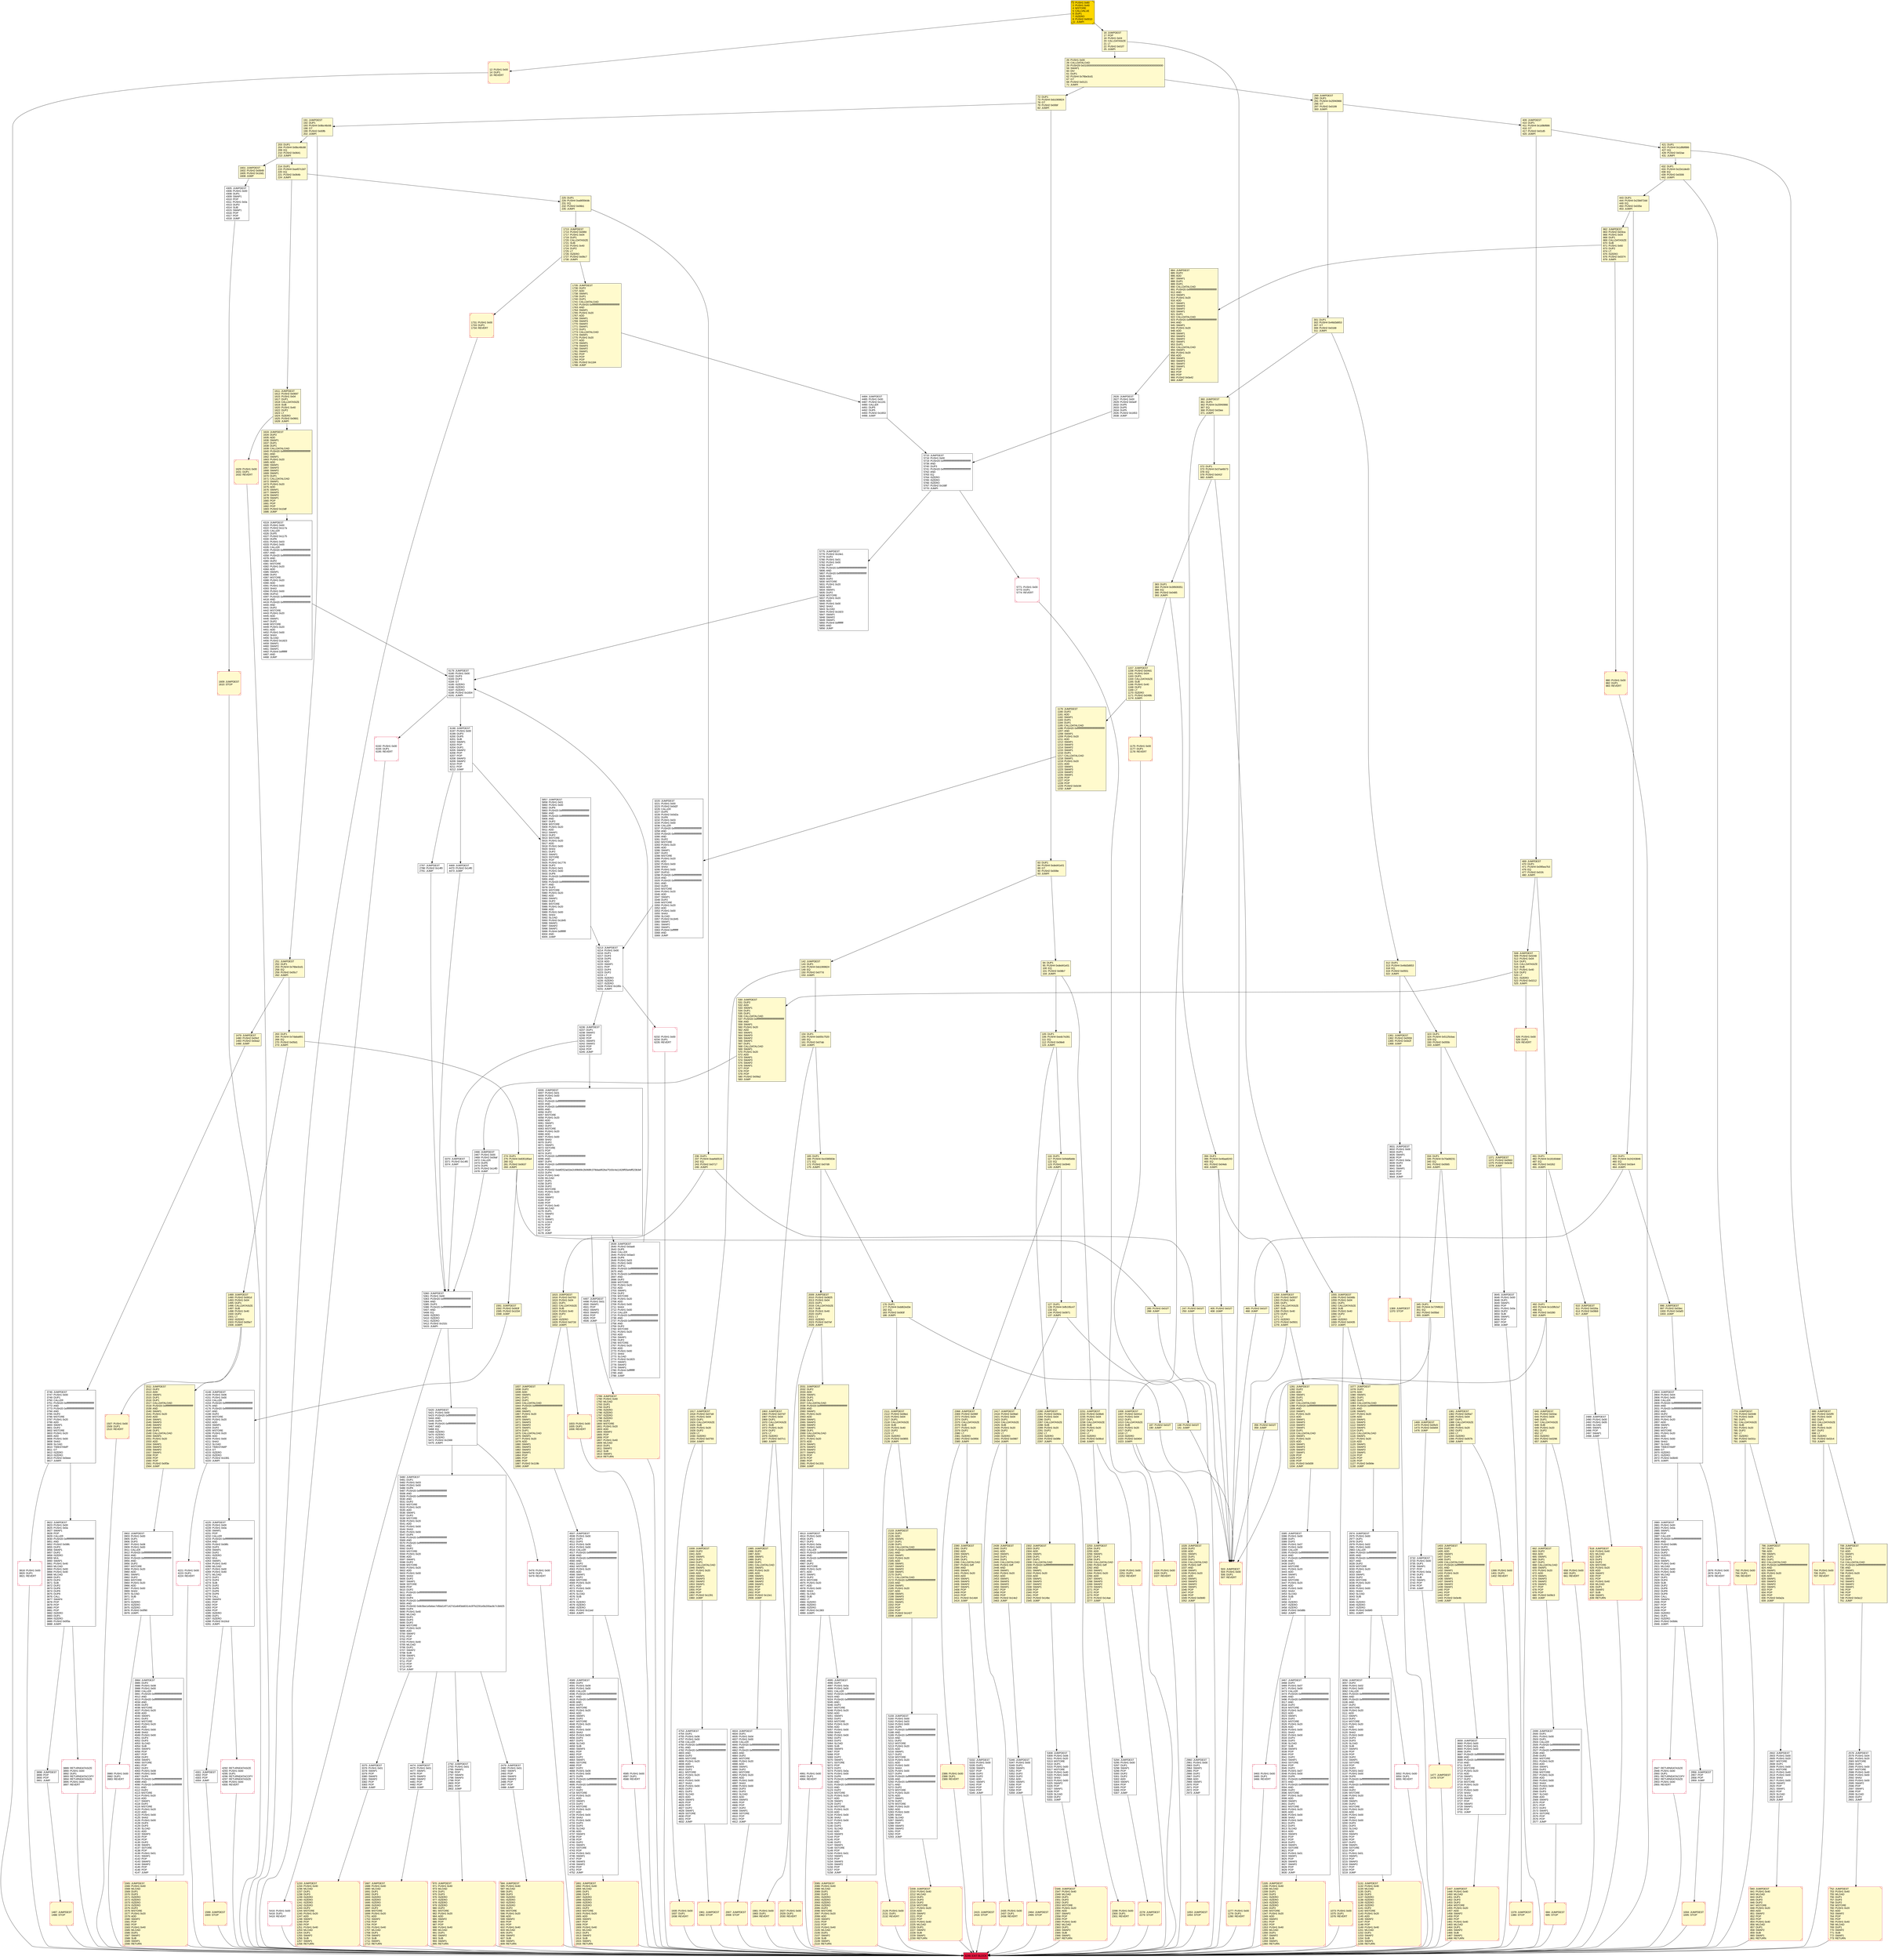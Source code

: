 digraph G {
bgcolor=transparent rankdir=UD;
node [shape=box style=filled color=black fillcolor=white fontname=arial fontcolor=black];
72 [label="72: DUP1\l73: PUSH4 0xb1069824\l78: GT\l79: PUSH2 0x00bf\l82: JUMPI\l" fillcolor=lemonchiffon ];
3631 [label="3631: JUMPDEST\l3632: PUSH1 0x00\l3634: DUP1\l3635: SWAP1\l3636: POP\l3637: PUSH1 0x0a\l3639: DUP2\l3640: SUB\l3641: SWAP1\l3642: POP\l3643: POP\l3644: JUMP\l" ];
1335 [label="1335: JUMPDEST\l1336: PUSH1 0x40\l1338: MLOAD\l1339: DUP1\l1340: DUP3\l1341: ISZERO\l1342: ISZERO\l1343: ISZERO\l1344: ISZERO\l1345: DUP2\l1346: MSTORE\l1347: PUSH1 0x20\l1349: ADD\l1350: SWAP2\l1351: POP\l1352: POP\l1353: PUSH1 0x40\l1355: MLOAD\l1356: DUP1\l1357: SWAP2\l1358: SUB\l1359: SWAP1\l1360: RETURN\l" fillcolor=lemonchiffon shape=Msquare color=crimson ];
187 [label="187: PUSH2 0x01f7\l190: JUMP\l" fillcolor=lemonchiffon ];
1157 [label="1157: JUMPDEST\l1158: PUSH2 0x04d1\l1161: PUSH1 0x04\l1163: DUP1\l1164: CALLDATASIZE\l1165: SUB\l1166: PUSH1 0x40\l1168: DUP2\l1169: LT\l1170: ISZERO\l1171: PUSH2 0x049b\l1174: JUMPI\l" fillcolor=lemonchiffon ];
5480 [label="5480: JUMPDEST\l5481: DUP1\l5482: PUSH1 0x03\l5484: PUSH1 0x00\l5486: DUP6\l5487: PUSH20 0xffffffffffffffffffffffffffffffffffffffff\l5508: AND\l5509: PUSH20 0xffffffffffffffffffffffffffffffffffffffff\l5530: AND\l5531: DUP2\l5532: MSTORE\l5533: PUSH1 0x20\l5535: ADD\l5536: SWAP1\l5537: DUP2\l5538: MSTORE\l5539: PUSH1 0x20\l5541: ADD\l5542: PUSH1 0x00\l5544: SHA3\l5545: PUSH1 0x00\l5547: DUP5\l5548: PUSH20 0xffffffffffffffffffffffffffffffffffffffff\l5569: AND\l5570: PUSH20 0xffffffffffffffffffffffffffffffffffffffff\l5591: AND\l5592: DUP2\l5593: MSTORE\l5594: PUSH1 0x20\l5596: ADD\l5597: SWAP1\l5598: DUP2\l5599: MSTORE\l5600: PUSH1 0x20\l5602: ADD\l5603: PUSH1 0x00\l5605: SHA3\l5606: DUP2\l5607: SWAP1\l5608: SSTORE\l5609: POP\l5610: DUP2\l5611: PUSH20 0xffffffffffffffffffffffffffffffffffffffff\l5632: AND\l5633: DUP4\l5634: PUSH20 0xffffffffffffffffffffffffffffffffffffffff\l5655: AND\l5656: PUSH32 0x8c5be1e5ebec7d5bd14f71427d1e84f3dd0314c0f7b2291e5b200ac8c7c3b925\l5689: DUP4\l5690: PUSH1 0x40\l5692: MLOAD\l5693: DUP1\l5694: DUP3\l5695: DUP2\l5696: MSTORE\l5697: PUSH1 0x20\l5699: ADD\l5700: SWAP2\l5701: POP\l5702: POP\l5703: PUSH1 0x40\l5705: MLOAD\l5706: DUP1\l5707: SWAP2\l5708: SUB\l5709: SWAP1\l5710: LOG3\l5711: POP\l5712: POP\l5713: POP\l5714: JUMP\l" ];
3220 [label="3220: JUMPDEST\l3221: PUSH1 0x00\l3223: PUSH2 0x0d2f\l3226: CALLER\l3227: DUP5\l3228: PUSH2 0x0d2a\l3231: DUP6\l3232: PUSH1 0x03\l3234: PUSH1 0x00\l3236: CALLER\l3237: PUSH20 0xffffffffffffffffffffffffffffffffffffffff\l3258: AND\l3259: PUSH20 0xffffffffffffffffffffffffffffffffffffffff\l3280: AND\l3281: DUP2\l3282: MSTORE\l3283: PUSH1 0x20\l3285: ADD\l3286: SWAP1\l3287: DUP2\l3288: MSTORE\l3289: PUSH1 0x20\l3291: ADD\l3292: PUSH1 0x00\l3294: SHA3\l3295: PUSH1 0x00\l3297: DUP10\l3298: PUSH20 0xffffffffffffffffffffffffffffffffffffffff\l3319: AND\l3320: PUSH20 0xffffffffffffffffffffffffffffffffffffffff\l3341: AND\l3342: DUP2\l3343: MSTORE\l3344: PUSH1 0x20\l3346: ADD\l3347: SWAP1\l3348: DUP2\l3349: MSTORE\l3350: PUSH1 0x20\l3352: ADD\l3353: PUSH1 0x00\l3355: SHA3\l3356: SLOAD\l3357: PUSH2 0x1845\l3360: SWAP1\l3361: SWAP2\l3362: SWAP1\l3363: PUSH4 0xffffffff\l3368: AND\l3369: JUMP\l" ];
5857 [label="5857: JUMPDEST\l5858: PUSH1 0x01\l5860: PUSH1 0x00\l5862: DUP6\l5863: PUSH20 0xffffffffffffffffffffffffffffffffffffffff\l5884: AND\l5885: PUSH20 0xffffffffffffffffffffffffffffffffffffffff\l5906: AND\l5907: DUP2\l5908: MSTORE\l5909: PUSH1 0x20\l5911: ADD\l5912: SWAP1\l5913: DUP2\l5914: MSTORE\l5915: PUSH1 0x20\l5917: ADD\l5918: PUSH1 0x00\l5920: SHA3\l5921: DUP2\l5922: SWAP1\l5923: SSTORE\l5924: POP\l5925: PUSH2 0x1776\l5928: DUP2\l5929: PUSH1 0x01\l5931: PUSH1 0x00\l5933: DUP6\l5934: PUSH20 0xffffffffffffffffffffffffffffffffffffffff\l5955: AND\l5956: PUSH20 0xffffffffffffffffffffffffffffffffffffffff\l5977: AND\l5978: DUP2\l5979: MSTORE\l5980: PUSH1 0x20\l5982: ADD\l5983: SWAP1\l5984: DUP2\l5985: MSTORE\l5986: PUSH1 0x20\l5988: ADD\l5989: PUSH1 0x00\l5991: SHA3\l5992: SLOAD\l5993: PUSH2 0x1845\l5996: SWAP1\l5997: SWAP2\l5998: SWAP1\l5999: PUSH4 0xffffffff\l6004: AND\l6005: JUMP\l" ];
1447 [label="1447: JUMPDEST\l1448: PUSH1 0x40\l1450: MLOAD\l1451: DUP1\l1452: DUP3\l1453: DUP2\l1454: MSTORE\l1455: PUSH1 0x20\l1457: ADD\l1458: SWAP2\l1459: POP\l1460: POP\l1461: PUSH1 0x40\l1463: MLOAD\l1464: DUP1\l1465: SWAP2\l1466: SUB\l1467: SWAP1\l1468: RETURN\l" fillcolor=lemonchiffon shape=Msquare color=crimson ];
1259 [label="1259: JUMPDEST\l1260: PUSH2 0x0537\l1263: PUSH1 0x04\l1265: DUP1\l1266: CALLDATASIZE\l1267: SUB\l1268: PUSH1 0x40\l1270: DUP2\l1271: LT\l1272: ISZERO\l1273: PUSH2 0x0501\l1276: JUMPI\l" fillcolor=lemonchiffon ];
3645 [label="3645: JUMPDEST\l3646: PUSH1 0x00\l3648: DUP1\l3649: SWAP1\l3650: POP\l3651: PUSH1 0x0a\l3653: DUP2\l3654: SUB\l3655: SWAP1\l3656: POP\l3657: POP\l3658: JUMP\l" ];
127 [label="127: DUP1\l128: PUSH4 0xfb195c47\l133: EQ\l134: PUSH2 0x0971\l137: JUMPI\l" fillcolor=lemonchiffon ];
2803 [label="2803: JUMPDEST\l2804: PUSH1 0x04\l2806: PUSH1 0x00\l2808: CALLER\l2809: PUSH20 0xffffffffffffffffffffffffffffffffffffffff\l2830: AND\l2831: PUSH20 0xffffffffffffffffffffffffffffffffffffffff\l2852: AND\l2853: DUP2\l2854: MSTORE\l2855: PUSH1 0x20\l2857: ADD\l2858: SWAP1\l2859: DUP2\l2860: MSTORE\l2861: PUSH1 0x20\l2863: ADD\l2864: PUSH1 0x00\l2866: SHA3\l2867: SLOAD\l2868: TIMESTAMP\l2869: GT\l2870: ISZERO\l2871: ISZERO\l2872: PUSH2 0x0b40\l2875: JUMPI\l" ];
1981 [label="1981: PUSH1 0x00\l1983: DUP1\l1984: REVERT\l" fillcolor=lemonchiffon shape=Msquare color=crimson ];
2435 [label="2435: PUSH1 0x00\l2437: DUP1\l2438: REVERT\l" fillcolor=lemonchiffon shape=Msquare color=crimson ];
225 [label="225: DUP1\l226: PUSH4 0xa9059cbb\l231: EQ\l232: PUSH2 0x06b1\l235: JUMPI\l" fillcolor=lemonchiffon ];
3463 [label="3463: PUSH1 0x00\l3465: DUP1\l3466: REVERT\l" shape=Msquare color=crimson ];
3980 [label="3980: PUSH1 0x00\l3982: DUP1\l3983: REVERT\l" shape=Msquare color=crimson ];
1403 [label="1403: JUMPDEST\l1404: DUP2\l1405: ADD\l1406: SWAP1\l1407: DUP1\l1408: DUP1\l1409: CALLDATALOAD\l1410: PUSH20 0xffffffffffffffffffffffffffffffffffffffff\l1431: AND\l1432: SWAP1\l1433: PUSH1 0x20\l1435: ADD\l1436: SWAP1\l1437: SWAP3\l1438: SWAP2\l1439: SWAP1\l1440: POP\l1441: POP\l1442: POP\l1443: PUSH2 0x0e4b\l1446: JUMP\l" fillcolor=lemonchiffon ];
1935 [label="1935: PUSH1 0x00\l1937: DUP1\l1938: REVERT\l" fillcolor=lemonchiffon shape=Msquare color=crimson ];
708 [label="708: JUMPDEST\l709: DUP2\l710: ADD\l711: SWAP1\l712: DUP1\l713: DUP1\l714: CALLDATALOAD\l715: PUSH20 0xffffffffffffffffffffffffffffffffffffffff\l736: AND\l737: SWAP1\l738: PUSH1 0x20\l740: ADD\l741: SWAP1\l742: SWAP3\l743: SWAP2\l744: SWAP1\l745: POP\l746: POP\l747: POP\l748: PUSH2 0x0a12\l751: JUMP\l" fillcolor=lemonchiffon ];
2464 [label="2464: JUMPDEST\l2465: STOP\l" fillcolor=lemonchiffon shape=Msquare color=crimson ];
492 [label="492: DUP1\l493: PUSH4 0x1d3fb2a7\l498: EQ\l499: PUSH2 0x0280\l502: JUMPI\l" fillcolor=lemonchiffon ];
345 [label="345: DUP1\l346: PUSH4 0x72f4f633\l351: EQ\l352: PUSH2 0x05bd\l355: JUMPI\l" fillcolor=lemonchiffon ];
1961 [label="1961: JUMPDEST\l1962: STOP\l" fillcolor=lemonchiffon shape=Msquare color=crimson ];
383 [label="383: DUP1\l384: PUSH4 0x39509351\l389: EQ\l390: PUSH2 0x0485\l393: JUMPI\l" fillcolor=lemonchiffon ];
138 [label="138: PUSH2 0x01f7\l141: JUMP\l" fillcolor=lemonchiffon ];
1371 [label="1371: JUMPDEST\l1372: PUSH2 0x0563\l1375: PUSH2 0x0e3d\l1378: JUMP\l" fillcolor=lemonchiffon ];
247 [label="247: PUSH2 0x01f7\l250: JUMP\l" fillcolor=lemonchiffon ];
2960 [label="2960: JUMPDEST\l2961: PUSH1 0x00\l2963: DUP1\l2964: SWAP1\l2965: POP\l2966: DUP2\l2967: DUP2\l2968: ADD\l2969: SWAP1\l2970: POP\l2971: POP\l2972: POP\l2973: JUMP\l" ];
1507 [label="1507: PUSH1 0x00\l1509: DUP1\l1510: REVERT\l" fillcolor=lemonchiffon shape=Msquare color=crimson ];
2007 [label="2007: JUMPDEST\l2008: STOP\l" fillcolor=lemonchiffon shape=Msquare color=crimson ];
4585 [label="4585: PUSH1 0x00\l4587: DUP1\l4588: REVERT\l" shape=Msquare color=crimson ];
3984 [label="3984: JUMPDEST\l3985: DUP2\l3986: PUSH1 0x08\l3988: PUSH1 0x00\l3990: CALLER\l3991: PUSH20 0xffffffffffffffffffffffffffffffffffffffff\l4012: AND\l4013: PUSH20 0xffffffffffffffffffffffffffffffffffffffff\l4034: AND\l4035: DUP2\l4036: MSTORE\l4037: PUSH1 0x20\l4039: ADD\l4040: SWAP1\l4041: DUP2\l4042: MSTORE\l4043: PUSH1 0x20\l4045: ADD\l4046: PUSH1 0x00\l4048: SHA3\l4049: PUSH1 0x00\l4051: DUP3\l4052: DUP3\l4053: SLOAD\l4054: SUB\l4055: SWAP3\l4056: POP\l4057: POP\l4058: DUP2\l4059: SWAP1\l4060: SSTORE\l4061: POP\l4062: DUP2\l4063: PUSH1 0x08\l4065: PUSH1 0x00\l4067: DUP6\l4068: PUSH20 0xffffffffffffffffffffffffffffffffffffffff\l4089: AND\l4090: PUSH20 0xffffffffffffffffffffffffffffffffffffffff\l4111: AND\l4112: DUP2\l4113: MSTORE\l4114: PUSH1 0x20\l4116: ADD\l4117: SWAP1\l4118: DUP2\l4119: MSTORE\l4120: PUSH1 0x20\l4122: ADD\l4123: PUSH1 0x00\l4125: SHA3\l4126: PUSH1 0x00\l4128: DUP3\l4129: DUP3\l4130: SLOAD\l4131: ADD\l4132: SWAP3\l4133: POP\l4134: POP\l4135: DUP2\l4136: SWAP1\l4137: SSTORE\l4138: POP\l4139: PUSH1 0x01\l4141: SWAP1\l4142: POP\l4143: SWAP3\l4144: SWAP2\l4145: POP\l4146: POP\l4147: JUMP\l" ];
5420 [label="5420: JUMPDEST\l5421: PUSH1 0x00\l5423: PUSH20 0xffffffffffffffffffffffffffffffffffffffff\l5444: AND\l5445: DUP4\l5446: PUSH20 0xffffffffffffffffffffffffffffffffffffffff\l5467: AND\l5468: EQ\l5469: ISZERO\l5470: ISZERO\l5471: ISZERO\l5472: PUSH2 0x1568\l5475: JUMPI\l" ];
2027 [label="2027: PUSH1 0x00\l2029: DUP1\l2030: REVERT\l" fillcolor=lemonchiffon shape=Msquare color=crimson ];
1006 [label="1006: JUMPDEST\l1007: PUSH2 0x041d\l1010: PUSH1 0x04\l1012: DUP1\l1013: CALLDATASIZE\l1014: SUB\l1015: PUSH1 0x20\l1017: DUP2\l1018: LT\l1019: ISZERO\l1020: PUSH2 0x0404\l1023: JUMPI\l" fillcolor=lemonchiffon ];
1055 [label="1055: JUMPDEST\l1056: PUSH2 0x046b\l1059: PUSH1 0x04\l1061: DUP1\l1062: CALLDATASIZE\l1063: SUB\l1064: PUSH1 0x40\l1066: DUP2\l1067: LT\l1068: ISZERO\l1069: PUSH2 0x0435\l1072: JUMPI\l" fillcolor=lemonchiffon ];
3052 [label="3052: PUSH1 0x00\l3054: DUP1\l3055: REVERT\l" shape=Msquare color=crimson ];
1477 [label="1477: JUMPDEST\l1478: STOP\l" fillcolor=lemonchiffon shape=Msquare color=crimson ];
2439 [label="2439: JUMPDEST\l2440: DUP2\l2441: ADD\l2442: SWAP1\l2443: DUP1\l2444: DUP1\l2445: CALLDATALOAD\l2446: PUSH1 0xff\l2448: AND\l2449: SWAP1\l2450: PUSH1 0x20\l2452: ADD\l2453: SWAP1\l2454: SWAP3\l2455: SWAP2\l2456: SWAP1\l2457: POP\l2458: POP\l2459: POP\l2460: PUSH2 0x14e2\l2463: JUMP\l" fillcolor=lemonchiffon ];
2133 [label="2133: JUMPDEST\l2134: DUP2\l2135: ADD\l2136: SWAP1\l2137: DUP1\l2138: DUP1\l2139: CALLDATALOAD\l2140: PUSH20 0xffffffffffffffffffffffffffffffffffffffff\l2161: AND\l2162: SWAP1\l2163: PUSH1 0x20\l2165: ADD\l2166: SWAP1\l2167: SWAP3\l2168: SWAP2\l2169: SWAP1\l2170: DUP1\l2171: CALLDATALOAD\l2172: PUSH20 0xffffffffffffffffffffffffffffffffffffffff\l2193: AND\l2194: SWAP1\l2195: PUSH1 0x20\l2197: ADD\l2198: SWAP1\l2199: SWAP3\l2200: SWAP2\l2201: SWAP1\l2202: POP\l2203: POP\l2204: POP\l2205: PUSH2 0x1427\l2208: JUMP\l" fillcolor=lemonchiffon ];
94 [label="94: DUP1\l95: PUSH4 0xded41e01\l100: EQ\l101: PUSH2 0x08b7\l104: JUMPI\l" fillcolor=lemonchiffon ];
1487 [label="1487: JUMPDEST\l1488: STOP\l" fillcolor=lemonchiffon shape=Msquare color=crimson ];
5715 [label="5715: JUMPDEST\l5716: PUSH1 0x00\l5718: PUSH20 0xffffffffffffffffffffffffffffffffffffffff\l5739: AND\l5740: DUP3\l5741: PUSH20 0xffffffffffffffffffffffffffffffffffffffff\l5762: AND\l5763: EQ\l5764: ISZERO\l5765: ISZERO\l5766: ISZERO\l5767: PUSH2 0x168f\l5770: JUMPI\l" ];
1891 [label="1891: JUMPDEST\l1892: PUSH1 0x40\l1894: MLOAD\l1895: DUP1\l1896: DUP3\l1897: ISZERO\l1898: ISZERO\l1899: ISZERO\l1900: ISZERO\l1901: DUP2\l1902: MSTORE\l1903: PUSH1 0x20\l1905: ADD\l1906: SWAP2\l1907: POP\l1908: POP\l1909: PUSH1 0x40\l1911: MLOAD\l1912: DUP1\l1913: SWAP2\l1914: SUB\l1915: SWAP1\l1916: RETURN\l" fillcolor=lemonchiffon shape=Msquare color=crimson ];
1591 [label="1591: JUMPDEST\l1592: PUSH2 0x063f\l1595: PUSH2 0x1034\l1598: JUMP\l" fillcolor=lemonchiffon ];
6246 [label="6246: EXIT BLOCK\l" fillcolor=crimson ];
6213 [label="6213: JUMPDEST\l6214: PUSH1 0x00\l6216: DUP1\l6217: DUP3\l6218: DUP5\l6219: ADD\l6220: SWAP1\l6221: POP\l6222: DUP4\l6223: DUP2\l6224: LT\l6225: ISZERO\l6226: ISZERO\l6227: ISZERO\l6228: PUSH2 0x185c\l6231: JUMPI\l" ];
191 [label="191: JUMPDEST\l192: DUP1\l193: PUSH4 0x9bc48c68\l198: GT\l199: PUSH2 0x00fb\l202: JUMPI\l" fillcolor=lemonchiffon ];
4753 [label="4753: JUMPDEST\l4754: DUP1\l4755: PUSH1 0x06\l4757: PUSH1 0x00\l4759: CALLER\l4760: PUSH20 0xffffffffffffffffffffffffffffffffffffffff\l4781: AND\l4782: PUSH20 0xffffffffffffffffffffffffffffffffffffffff\l4803: AND\l4804: DUP2\l4805: MSTORE\l4806: PUSH1 0x20\l4808: ADD\l4809: SWAP1\l4810: DUP2\l4811: MSTORE\l4812: PUSH1 0x20\l4814: ADD\l4815: PUSH1 0x00\l4817: SHA3\l4818: PUSH1 0x00\l4820: DUP3\l4821: DUP3\l4822: SLOAD\l4823: ADD\l4824: SWAP3\l4825: POP\l4826: POP\l4827: DUP2\l4828: SWAP1\l4829: SSTORE\l4830: POP\l4831: POP\l4832: JUMP\l" ];
1939 [label="1939: JUMPDEST\l1940: DUP2\l1941: ADD\l1942: SWAP1\l1943: DUP1\l1944: DUP1\l1945: CALLDATALOAD\l1946: SWAP1\l1947: PUSH1 0x20\l1949: ADD\l1950: SWAP1\l1951: SWAP3\l1952: SWAP2\l1953: SWAP1\l1954: POP\l1955: POP\l1956: POP\l1957: PUSH2 0x1291\l1960: JUMP\l" fillcolor=lemonchiffon ];
301 [label="301: DUP1\l302: PUSH4 0x46d3d653\l307: GT\l308: PUSH2 0x0168\l311: JUMPI\l" fillcolor=lemonchiffon ];
251 [label="251: JUMPDEST\l252: DUP1\l253: PUSH4 0x76be3cd1\l258: EQ\l259: PUSH2 0x05c7\l262: JUMPI\l" fillcolor=lemonchiffon ];
2302 [label="2302: JUMPDEST\l2303: DUP2\l2304: ADD\l2305: SWAP1\l2306: DUP1\l2307: DUP1\l2308: CALLDATALOAD\l2309: PUSH20 0xffffffffffffffffffffffffffffffffffffffff\l2330: AND\l2331: SWAP1\l2332: PUSH1 0x20\l2334: ADD\l2335: SWAP1\l2336: SWAP3\l2337: SWAP2\l2338: SWAP1\l2339: POP\l2340: POP\l2341: POP\l2342: PUSH2 0x14bc\l2345: JUMP\l" fillcolor=lemonchiffon ];
1004 [label="1004: JUMPDEST\l1005: STOP\l" fillcolor=lemonchiffon shape=Msquare color=crimson ];
5308 [label="5308: JUMPDEST\l5309: PUSH1 0x06\l5311: PUSH1 0x20\l5313: MSTORE\l5314: DUP1\l5315: PUSH1 0x00\l5317: MSTORE\l5318: PUSH1 0x40\l5320: PUSH1 0x00\l5322: SHA3\l5323: PUSH1 0x00\l5325: SWAP2\l5326: POP\l5327: SWAP1\l5328: POP\l5329: SLOAD\l5330: DUP2\l5331: JUMP\l" ];
862 [label="862: JUMPDEST\l863: PUSH2 0x03ca\l866: PUSH1 0x04\l868: DUP1\l869: CALLDATASIZE\l870: SUB\l871: PUSH1 0x60\l873: DUP2\l874: LT\l875: ISZERO\l876: PUSH2 0x0374\l879: JUMPI\l" fillcolor=lemonchiffon ];
2111 [label="2111: JUMPDEST\l2112: PUSH2 0x08a1\l2115: PUSH1 0x04\l2117: DUP1\l2118: CALLDATASIZE\l2119: SUB\l2120: PUSH1 0x40\l2122: DUP2\l2123: LT\l2124: ISZERO\l2125: PUSH2 0x0855\l2128: JUMPI\l" fillcolor=lemonchiffon ];
2489 [label="2489: JUMPDEST\l2490: PUSH1 0x00\l2492: PUSH1 0x05\l2494: SLOAD\l2495: SWAP1\l2496: POP\l2497: SWAP1\l2498: JUMP\l" ];
116 [label="116: DUP1\l117: PUSH4 0xf4dd5ebb\l122: EQ\l123: PUSH2 0x0940\l126: JUMPI\l" fillcolor=lemonchiffon ];
360 [label="360: JUMPDEST\l361: DUP1\l362: PUSH4 0x25f40966\l367: EQ\l368: PUSH2 0x03ee\l371: JUMPI\l" fillcolor=lemonchiffon ];
4301 [label="4301: JUMPDEST\l4302: POP\l4303: POP\l4304: JUMP\l" ];
1833 [label="1833: PUSH1 0x00\l1835: DUP1\l1836: REVERT\l" fillcolor=lemonchiffon shape=Msquare color=crimson ];
5416 [label="5416: PUSH1 0x00\l5418: DUP1\l5419: REVERT\l" shape=Msquare color=crimson ];
3385 [label="3385: JUMPDEST\l3386: PUSH1 0x00\l3388: DUP1\l3389: DUP3\l3390: PUSH1 0x07\l3392: PUSH1 0x00\l3394: CALLER\l3395: PUSH20 0xffffffffffffffffffffffffffffffffffffffff\l3416: AND\l3417: PUSH20 0xffffffffffffffffffffffffffffffffffffffff\l3438: AND\l3439: DUP2\l3440: MSTORE\l3441: PUSH1 0x20\l3443: ADD\l3444: SWAP1\l3445: DUP2\l3446: MSTORE\l3447: PUSH1 0x20\l3449: ADD\l3450: PUSH1 0x00\l3452: SHA3\l3453: SLOAD\l3454: SUB\l3455: LT\l3456: ISZERO\l3457: ISZERO\l3458: ISZERO\l3459: PUSH2 0x0d8b\l3462: JUMPI\l" ];
1281 [label="1281: JUMPDEST\l1282: DUP2\l1283: ADD\l1284: SWAP1\l1285: DUP1\l1286: DUP1\l1287: CALLDATALOAD\l1288: PUSH20 0xffffffffffffffffffffffffffffffffffffffff\l1309: AND\l1310: SWAP1\l1311: PUSH1 0x20\l1313: ADD\l1314: SWAP1\l1315: SWAP3\l1316: SWAP2\l1317: SWAP1\l1318: DUP1\l1319: CALLDATALOAD\l1320: SWAP1\l1321: PUSH1 0x20\l1323: ADD\l1324: SWAP1\l1325: SWAP3\l1326: SWAP2\l1327: SWAP1\l1328: POP\l1329: POP\l1330: POP\l1331: PUSH2 0x0d39\l1334: JUMP\l" fillcolor=lemonchiffon ];
2368 [label="2368: JUMPDEST\l2369: PUSH2 0x096f\l2372: PUSH1 0x04\l2374: DUP1\l2375: CALLDATASIZE\l2376: SUB\l2377: PUSH1 0x20\l2379: DUP2\l2380: LT\l2381: ISZERO\l2382: PUSH2 0x0956\l2385: JUMPI\l" fillcolor=lemonchiffon ];
1985 [label="1985: JUMPDEST\l1986: DUP2\l1987: ADD\l1988: SWAP1\l1989: DUP1\l1990: DUP1\l1991: CALLDATALOAD\l1992: SWAP1\l1993: PUSH1 0x20\l1995: ADD\l1996: SWAP1\l1997: SWAP3\l1998: SWAP2\l1999: SWAP1\l2000: POP\l2001: POP\l2002: POP\l2003: PUSH2 0x12e1\l2006: JUMP\l" fillcolor=lemonchiffon ];
2346 [label="2346: JUMPDEST\l2347: PUSH1 0x40\l2349: MLOAD\l2350: DUP1\l2351: DUP3\l2352: DUP2\l2353: MSTORE\l2354: PUSH1 0x20\l2356: ADD\l2357: SWAP2\l2358: POP\l2359: POP\l2360: PUSH1 0x40\l2362: MLOAD\l2363: DUP1\l2364: SWAP2\l2365: SUB\l2366: SWAP1\l2367: RETURN\l" fillcolor=lemonchiffon shape=Msquare color=crimson ];
796 [label="796: JUMPDEST\l797: DUP2\l798: ADD\l799: SWAP1\l800: DUP1\l801: DUP1\l802: CALLDATALOAD\l803: PUSH20 0xffffffffffffffffffffffffffffffffffffffff\l824: AND\l825: SWAP1\l826: PUSH1 0x20\l828: ADD\l829: SWAP1\l830: SWAP3\l831: SWAP2\l832: SWAP1\l833: POP\l834: POP\l835: POP\l836: PUSH2 0x0a2a\l839: JUMP\l" fillcolor=lemonchiffon ];
2876 [label="2876: PUSH1 0x00\l2878: DUP1\l2879: REVERT\l" shape=Msquare color=crimson ];
1963 [label="1963: JUMPDEST\l1964: PUSH2 0x07d7\l1967: PUSH1 0x04\l1969: DUP1\l1970: CALLDATASIZE\l1971: SUB\l1972: PUSH1 0x20\l1974: DUP2\l1975: LT\l1976: ISZERO\l1977: PUSH2 0x07c1\l1980: JUMPI\l" fillcolor=lemonchiffon ];
1479 [label="1479: JUMPDEST\l1480: PUSH2 0x05cf\l1483: PUSH2 0x0ea2\l1486: JUMP\l" fillcolor=lemonchiffon ];
2499 [label="2499: JUMPDEST\l2500: DUP1\l2501: PUSH1 0x00\l2503: DUP1\l2504: CALLER\l2505: PUSH20 0xffffffffffffffffffffffffffffffffffffffff\l2526: AND\l2527: PUSH20 0xffffffffffffffffffffffffffffffffffffffff\l2548: AND\l2549: DUP2\l2550: MSTORE\l2551: PUSH1 0x20\l2553: ADD\l2554: SWAP1\l2555: DUP2\l2556: MSTORE\l2557: PUSH1 0x20\l2559: ADD\l2560: PUSH1 0x00\l2562: SHA3\l2563: PUSH1 0x00\l2565: DUP3\l2566: DUP3\l2567: SLOAD\l2568: ADD\l2569: SWAP3\l2570: POP\l2571: POP\l2572: DUP2\l2573: SWAP1\l2574: SSTORE\l2575: POP\l2576: POP\l2577: JUMP\l" ];
176 [label="176: DUP1\l177: PUSH4 0xdd62ed3e\l182: EQ\l183: PUSH2 0x083f\l186: JUMPI\l" fillcolor=lemonchiffon ];
236 [label="236: DUP1\l237: PUSH4 0xaefa5519\l242: EQ\l243: PUSH2 0x0717\l246: JUMPI\l" fillcolor=lemonchiffon ];
1815 [label="1815: JUMPDEST\l1816: PUSH2 0x0763\l1819: PUSH1 0x04\l1821: DUP1\l1822: CALLDATASIZE\l1823: SUB\l1824: PUSH1 0x40\l1826: DUP2\l1827: LT\l1828: ISZERO\l1829: PUSH2 0x072d\l1832: JUMPI\l" fillcolor=lemonchiffon ];
792 [label="792: PUSH1 0x00\l794: DUP1\l795: REVERT\l" fillcolor=lemonchiffon shape=Msquare color=crimson ];
2009 [label="2009: JUMPDEST\l2010: PUSH2 0x0825\l2013: PUSH1 0x04\l2015: DUP1\l2016: CALLDATASIZE\l2017: SUB\l2018: PUSH1 0x40\l2020: DUP2\l2021: LT\l2022: ISZERO\l2023: PUSH2 0x07ef\l2026: JUMPI\l" fillcolor=lemonchiffon ];
3732 [label="3732: JUMPDEST\l3733: PUSH1 0x00\l3735: DUP1\l3736: SWAP1\l3737: POP\l3738: PUSH1 0x0a\l3740: DUP2\l3741: SUB\l3742: SWAP1\l3743: POP\l3744: POP\l3745: JUMP\l" ];
6179 [label="6179: JUMPDEST\l6180: PUSH1 0x00\l6182: DUP3\l6183: DUP3\l6184: GT\l6185: ISZERO\l6186: ISZERO\l6187: ISZERO\l6188: PUSH2 0x1834\l6191: JUMPI\l" ];
5476 [label="5476: PUSH1 0x00\l5478: DUP1\l5479: REVERT\l" shape=Msquare color=crimson ];
2578 [label="2578: JUMPDEST\l2579: PUSH1 0x04\l2581: PUSH1 0x20\l2583: MSTORE\l2584: DUP1\l2585: PUSH1 0x00\l2587: MSTORE\l2588: PUSH1 0x40\l2590: PUSH1 0x00\l2592: SHA3\l2593: PUSH1 0x00\l2595: SWAP2\l2596: POP\l2597: SWAP1\l2598: POP\l2599: SLOAD\l2600: DUP2\l2601: JUMP\l" ];
2280 [label="2280: JUMPDEST\l2281: PUSH2 0x092a\l2284: PUSH1 0x04\l2286: DUP1\l2287: CALLDATASIZE\l2288: SUB\l2289: PUSH1 0x20\l2291: DUP2\l2292: LT\l2293: ISZERO\l2294: PUSH2 0x08fe\l2297: JUMPI\l" fillcolor=lemonchiffon ];
1369 [label="1369: JUMPDEST\l1370: STOP\l" fillcolor=lemonchiffon shape=Msquare color=crimson ];
880 [label="880: PUSH1 0x00\l882: DUP1\l883: REVERT\l" fillcolor=lemonchiffon shape=Msquare color=crimson ];
4995 [label="4995: JUMPDEST\l4996: DUP2\l4997: PUSH1 0x0a\l4999: PUSH1 0x00\l5001: CALLER\l5002: PUSH20 0xffffffffffffffffffffffffffffffffffffffff\l5023: AND\l5024: PUSH20 0xffffffffffffffffffffffffffffffffffffffff\l5045: AND\l5046: DUP2\l5047: MSTORE\l5048: PUSH1 0x20\l5050: ADD\l5051: SWAP1\l5052: DUP2\l5053: MSTORE\l5054: PUSH1 0x20\l5056: ADD\l5057: PUSH1 0x00\l5059: SHA3\l5060: PUSH1 0x00\l5062: DUP3\l5063: DUP3\l5064: SLOAD\l5065: SUB\l5066: SWAP3\l5067: POP\l5068: POP\l5069: DUP2\l5070: SWAP1\l5071: SSTORE\l5072: POP\l5073: DUP2\l5074: PUSH1 0x0a\l5076: PUSH1 0x00\l5078: DUP6\l5079: PUSH20 0xffffffffffffffffffffffffffffffffffffffff\l5100: AND\l5101: PUSH20 0xffffffffffffffffffffffffffffffffffffffff\l5122: AND\l5123: DUP2\l5124: MSTORE\l5125: PUSH1 0x20\l5127: ADD\l5128: SWAP1\l5129: DUP2\l5130: MSTORE\l5131: PUSH1 0x20\l5133: ADD\l5134: PUSH1 0x00\l5136: SHA3\l5137: PUSH1 0x00\l5139: DUP3\l5140: DUP3\l5141: SLOAD\l5142: ADD\l5143: SWAP3\l5144: POP\l5145: POP\l5146: DUP2\l5147: SWAP1\l5148: SSTORE\l5149: POP\l5150: PUSH1 0x01\l5152: SWAP1\l5153: POP\l5154: SWAP3\l5155: SWAP2\l5156: POP\l5157: POP\l5158: JUMP\l" ];
2787 [label="2787: JUMPDEST\l2788: PUSH2 0x14f0\l2791: JUMP\l" ];
1399 [label="1399: PUSH1 0x00\l1401: DUP1\l1402: REVERT\l" fillcolor=lemonchiffon shape=Msquare color=crimson ];
4833 [label="4833: JUMPDEST\l4834: DUP1\l4835: PUSH1 0x04\l4837: PUSH1 0x00\l4839: CALLER\l4840: PUSH20 0xffffffffffffffffffffffffffffffffffffffff\l4861: AND\l4862: PUSH20 0xffffffffffffffffffffffffffffffffffffffff\l4883: AND\l4884: DUP2\l4885: MSTORE\l4886: PUSH1 0x20\l4888: ADD\l4889: SWAP1\l4890: DUP2\l4891: MSTORE\l4892: PUSH1 0x20\l4894: ADD\l4895: PUSH1 0x00\l4897: SHA3\l4898: PUSH1 0x00\l4900: DUP3\l4901: DUP3\l4902: SLOAD\l4903: ADD\l4904: SWAP3\l4905: POP\l4906: POP\l4907: DUP2\l4908: SWAP1\l4909: SSTORE\l4910: POP\l4911: POP\l4912: JUMP\l" ];
2974 [label="2974: JUMPDEST\l2975: PUSH1 0x00\l2977: DUP1\l2978: DUP3\l2979: PUSH1 0x02\l2981: PUSH1 0x00\l2983: CALLER\l2984: PUSH20 0xffffffffffffffffffffffffffffffffffffffff\l3005: AND\l3006: PUSH20 0xffffffffffffffffffffffffffffffffffffffff\l3027: AND\l3028: DUP2\l3029: MSTORE\l3030: PUSH1 0x20\l3032: ADD\l3033: SWAP1\l3034: DUP2\l3035: MSTORE\l3036: PUSH1 0x20\l3038: ADD\l3039: PUSH1 0x00\l3041: SHA3\l3042: SLOAD\l3043: SUB\l3044: LT\l3045: ISZERO\l3046: ISZERO\l3047: ISZERO\l3048: PUSH2 0x0bf0\l3051: JUMPI\l" ];
4991 [label="4991: PUSH1 0x00\l4993: DUP1\l4994: REVERT\l" shape=Msquare color=crimson ];
4292 [label="4292: RETURNDATASIZE\l4293: PUSH1 0x00\l4295: DUP1\l4296: RETURNDATACOPY\l4297: RETURNDATASIZE\l4298: PUSH1 0x00\l4300: REVERT\l" shape=Msquare color=crimson ];
4913 [label="4913: JUMPDEST\l4914: PUSH1 0x00\l4916: DUP1\l4917: DUP3\l4918: PUSH1 0x0a\l4920: PUSH1 0x00\l4922: CALLER\l4923: PUSH20 0xffffffffffffffffffffffffffffffffffffffff\l4944: AND\l4945: PUSH20 0xffffffffffffffffffffffffffffffffffffffff\l4966: AND\l4967: DUP2\l4968: MSTORE\l4969: PUSH1 0x20\l4971: ADD\l4972: SWAP1\l4973: DUP2\l4974: MSTORE\l4975: PUSH1 0x20\l4977: ADD\l4978: PUSH1 0x00\l4980: SHA3\l4981: SLOAD\l4982: SUB\l4983: LT\l4984: ISZERO\l4985: ISZERO\l4986: ISZERO\l4987: PUSH2 0x1383\l4990: JUMPI\l" ];
640 [label="640: JUMPDEST\l641: PUSH2 0x02ac\l644: PUSH1 0x04\l646: DUP1\l647: CALLDATASIZE\l648: SUB\l649: PUSH1 0x20\l651: DUP2\l652: LT\l653: ISZERO\l654: PUSH2 0x0296\l657: JUMPI\l" fillcolor=lemonchiffon ];
1361 [label="1361: JUMPDEST\l1362: PUSH2 0x0559\l1365: PUSH2 0x0e2f\l1368: JUMP\l" fillcolor=lemonchiffon ];
2792 [label="2792: JUMPDEST\l2793: PUSH1 0x01\l2795: SWAP1\l2796: POP\l2797: SWAP4\l2798: SWAP3\l2799: POP\l2800: POP\l2801: POP\l2802: JUMP\l" ];
2602 [label="2602: JUMPDEST\l2603: PUSH1 0x00\l2605: PUSH1 0x20\l2607: MSTORE\l2608: DUP1\l2609: PUSH1 0x00\l2611: MSTORE\l2612: PUSH1 0x40\l2614: PUSH1 0x00\l2616: SHA3\l2617: PUSH1 0x00\l2619: SWAP2\l2620: POP\l2621: SWAP1\l2622: POP\l2623: SLOAD\l2624: DUP2\l2625: JUMP\l" ];
2386 [label="2386: PUSH1 0x00\l2388: DUP1\l2389: REVERT\l" fillcolor=lemonchiffon shape=Msquare color=crimson ];
970 [label="970: JUMPDEST\l971: PUSH1 0x40\l973: MLOAD\l974: DUP1\l975: DUP3\l976: ISZERO\l977: ISZERO\l978: ISZERO\l979: ISZERO\l980: DUP2\l981: MSTORE\l982: PUSH1 0x20\l984: ADD\l985: SWAP2\l986: POP\l987: POP\l988: PUSH1 0x40\l990: MLOAD\l991: DUP1\l992: SWAP2\l993: SUB\l994: SWAP1\l995: RETURN\l" fillcolor=lemonchiffon shape=Msquare color=crimson ];
1379 [label="1379: JUMPDEST\l1380: STOP\l" fillcolor=lemonchiffon shape=Msquare color=crimson ];
996 [label="996: JUMPDEST\l997: PUSH2 0x03ec\l1000: PUSH2 0x0af3\l1003: JUMP\l" fillcolor=lemonchiffon ];
4305 [label="4305: JUMPDEST\l4306: PUSH1 0x00\l4308: DUP1\l4309: SWAP1\l4310: POP\l4311: PUSH1 0x0a\l4313: DUP2\l4314: SUB\l4315: SWAP1\l4316: POP\l4317: POP\l4318: JUMP\l" ];
1917 [label="1917: JUMPDEST\l1918: PUSH2 0x07a9\l1921: PUSH1 0x04\l1923: DUP1\l1924: CALLDATASIZE\l1925: SUB\l1926: PUSH1 0x20\l1928: DUP2\l1929: LT\l1930: ISZERO\l1931: PUSH2 0x0793\l1934: JUMPI\l" fillcolor=lemonchiffon ];
203 [label="203: DUP1\l204: PUSH4 0x9bc48c68\l209: EQ\l210: PUSH2 0x0641\l213: JUMPI\l" fillcolor=lemonchiffon ];
840 [label="840: JUMPDEST\l841: PUSH1 0x40\l843: MLOAD\l844: DUP1\l845: DUP3\l846: DUP2\l847: MSTORE\l848: PUSH1 0x20\l850: ADD\l851: SWAP2\l852: POP\l853: POP\l854: PUSH1 0x40\l856: MLOAD\l857: DUP1\l858: SWAP2\l859: SUB\l860: SWAP1\l861: RETURN\l" fillcolor=lemonchiffon shape=Msquare color=crimson ];
2415 [label="2415: JUMPDEST\l2416: STOP\l" fillcolor=lemonchiffon shape=Msquare color=crimson ];
686 [label="686: JUMPDEST\l687: PUSH2 0x02f0\l690: PUSH1 0x04\l692: DUP1\l693: CALLDATASIZE\l694: SUB\l695: PUSH1 0x20\l697: DUP2\l698: LT\l699: ISZERO\l700: PUSH2 0x02c4\l703: JUMPI\l" fillcolor=lemonchiffon ];
26 [label="26: PUSH1 0x00\l28: CALLDATALOAD\l29: PUSH29 0x0100000000000000000000000000000000000000000000000000000000\l59: SWAP1\l60: DIV\l61: DUP1\l62: PUSH4 0x76be3cd1\l67: GT\l68: PUSH2 0x0121\l71: JUMPI\l" fillcolor=lemonchiffon ];
1077 [label="1077: JUMPDEST\l1078: DUP2\l1079: ADD\l1080: SWAP1\l1081: DUP1\l1082: DUP1\l1083: CALLDATALOAD\l1084: PUSH20 0xffffffffffffffffffffffffffffffffffffffff\l1105: AND\l1106: SWAP1\l1107: PUSH1 0x20\l1109: ADD\l1110: SWAP1\l1111: SWAP3\l1112: SWAP2\l1113: SWAP1\l1114: DUP1\l1115: CALLDATALOAD\l1116: SWAP1\l1117: PUSH1 0x20\l1119: ADD\l1120: SWAP1\l1121: SWAP3\l1122: SWAP2\l1123: SWAP1\l1124: POP\l1125: POP\l1126: POP\l1127: PUSH2 0x0b9e\l1130: JUMP\l" fillcolor=lemonchiffon ];
2479 [label="2479: JUMPDEST\l2480: PUSH1 0x01\l2482: SWAP1\l2483: POP\l2484: SWAP3\l2485: SWAP2\l2486: POP\l2487: POP\l2488: JUMP\l" ];
5332 [label="5332: JUMPDEST\l5333: PUSH1 0x00\l5335: DUP1\l5336: SWAP1\l5337: POP\l5338: DUP2\l5339: DUP2\l5340: ADD\l5341: SWAP1\l5342: POP\l5343: POP\l5344: POP\l5345: JUMP\l" ];
884 [label="884: JUMPDEST\l885: DUP2\l886: ADD\l887: SWAP1\l888: DUP1\l889: DUP1\l890: CALLDATALOAD\l891: PUSH20 0xffffffffffffffffffffffffffffffffffffffff\l912: AND\l913: SWAP1\l914: PUSH1 0x20\l916: ADD\l917: SWAP1\l918: SWAP3\l919: SWAP2\l920: SWAP1\l921: DUP1\l922: CALLDATALOAD\l923: PUSH20 0xffffffffffffffffffffffffffffffffffffffff\l944: AND\l945: SWAP1\l946: PUSH1 0x20\l948: ADD\l949: SWAP1\l950: SWAP3\l951: SWAP2\l952: SWAP1\l953: DUP1\l954: CALLDATALOAD\l955: SWAP1\l956: PUSH1 0x20\l958: ADD\l959: SWAP1\l960: SWAP3\l961: SWAP2\l962: SWAP1\l963: POP\l964: POP\l965: POP\l966: PUSH2 0x0a42\l969: JUMP\l" fillcolor=lemonchiffon ];
1179 [label="1179: JUMPDEST\l1180: DUP2\l1181: ADD\l1182: SWAP1\l1183: DUP1\l1184: DUP1\l1185: CALLDATALOAD\l1186: PUSH20 0xffffffffffffffffffffffffffffffffffffffff\l1207: AND\l1208: SWAP1\l1209: PUSH1 0x20\l1211: ADD\l1212: SWAP1\l1213: SWAP3\l1214: SWAP2\l1215: SWAP1\l1216: DUP1\l1217: CALLDATALOAD\l1218: SWAP1\l1219: PUSH1 0x20\l1221: ADD\l1222: SWAP1\l1223: SWAP3\l1224: SWAP2\l1225: SWAP1\l1226: POP\l1227: POP\l1228: POP\l1229: PUSH2 0x0c94\l1232: JUMP\l" fillcolor=lemonchiffon ];
214 [label="214: DUP1\l215: PUSH4 0xa457c2d7\l220: EQ\l221: PUSH2 0x064b\l224: JUMPI\l" fillcolor=lemonchiffon ];
409 [label="409: JUMPDEST\l410: DUP1\l411: PUSH4 0x1d9bf886\l416: GT\l417: PUSH2 0x01d5\l420: JUMPI\l" fillcolor=lemonchiffon ];
2209 [label="2209: JUMPDEST\l2210: PUSH1 0x40\l2212: MLOAD\l2213: DUP1\l2214: DUP3\l2215: DUP2\l2216: MSTORE\l2217: PUSH1 0x20\l2219: ADD\l2220: SWAP2\l2221: POP\l2222: POP\l2223: PUSH1 0x40\l2225: MLOAD\l2226: DUP1\l2227: SWAP2\l2228: SUB\l2229: SWAP1\l2230: RETURN\l" fillcolor=lemonchiffon shape=Msquare color=crimson ];
2253 [label="2253: JUMPDEST\l2254: DUP2\l2255: ADD\l2256: SWAP1\l2257: DUP1\l2258: DUP1\l2259: CALLDATALOAD\l2260: PUSH1 0xff\l2262: AND\l2263: SWAP1\l2264: PUSH1 0x20\l2266: ADD\l2267: SWAP1\l2268: SWAP3\l2269: SWAP2\l2270: SWAP1\l2271: POP\l2272: POP\l2273: POP\l2274: PUSH2 0x14ae\l2277: JUMP\l" fillcolor=lemonchiffon ];
508 [label="508: JUMPDEST\l509: PUSH2 0x0248\l512: PUSH1 0x04\l514: DUP1\l515: CALLDATASIZE\l516: SUB\l517: PUSH1 0x40\l519: DUP2\l520: LT\l521: ISZERO\l522: PUSH2 0x0212\l525: JUMPI\l" fillcolor=lemonchiffon ];
0 [label="0: PUSH1 0x80\l2: PUSH1 0x40\l4: MSTORE\l5: CALLVALUE\l6: DUP1\l7: ISZERO\l8: PUSH2 0x0010\l11: JUMPI\l" fillcolor=lemonchiffon shape=Msquare fillcolor=gold ];
2085 [label="2085: JUMPDEST\l2086: PUSH1 0x40\l2088: MLOAD\l2089: DUP1\l2090: DUP3\l2091: ISZERO\l2092: ISZERO\l2093: ISZERO\l2094: ISZERO\l2095: DUP2\l2096: MSTORE\l2097: PUSH1 0x20\l2099: ADD\l2100: SWAP2\l2101: POP\l2102: POP\l2103: PUSH1 0x40\l2105: MLOAD\l2106: DUP1\l2107: SWAP2\l2108: SUB\l2109: SWAP1\l2110: RETURN\l" fillcolor=lemonchiffon shape=Msquare color=crimson ];
372 [label="372: DUP1\l373: PUSH4 0x37ae6b73\l378: EQ\l379: PUSH2 0x041f\l382: JUMPI\l" fillcolor=lemonchiffon ];
4148 [label="4148: JUMPDEST\l4149: PUSH1 0x06\l4151: PUSH1 0x00\l4153: CALLER\l4154: PUSH20 0xffffffffffffffffffffffffffffffffffffffff\l4175: AND\l4176: PUSH20 0xffffffffffffffffffffffffffffffffffffffff\l4197: AND\l4198: DUP2\l4199: MSTORE\l4200: PUSH1 0x20\l4202: ADD\l4203: SWAP1\l4204: DUP2\l4205: MSTORE\l4206: PUSH1 0x20\l4208: ADD\l4209: PUSH1 0x00\l4211: SHA3\l4212: SLOAD\l4213: TIMESTAMP\l4214: GT\l4215: ISZERO\l4216: ISZERO\l4217: PUSH2 0x1081\l4220: JUMPI\l" ];
3370 [label="3370: JUMPDEST\l3371: PUSH2 0x14f0\l3374: JUMP\l" ];
165 [label="165: DUP1\l166: PUSH4 0xc036563e\l171: EQ\l172: PUSH2 0x07d9\l175: JUMPI\l" fillcolor=lemonchiffon ];
405 [label="405: PUSH2 0x01f7\l408: JUMP\l" fillcolor=lemonchiffon ];
421 [label="421: DUP1\l422: PUSH4 0x1d9bf886\l427: EQ\l428: PUSH2 0x02ae\l431: JUMPI\l" fillcolor=lemonchiffon ];
1565 [label="1565: JUMPDEST\l1566: PUSH1 0x40\l1568: MLOAD\l1569: DUP1\l1570: DUP3\l1571: ISZERO\l1572: ISZERO\l1573: ISZERO\l1574: ISZERO\l1575: DUP2\l1576: MSTORE\l1577: PUSH1 0x20\l1579: ADD\l1580: SWAP2\l1581: POP\l1582: POP\l1583: PUSH1 0x40\l1585: MLOAD\l1586: DUP1\l1587: SWAP2\l1588: SUB\l1589: SWAP1\l1590: RETURN\l" fillcolor=lemonchiffon shape=Msquare color=crimson ];
1381 [label="1381: JUMPDEST\l1382: PUSH2 0x05a7\l1385: PUSH1 0x04\l1387: DUP1\l1388: CALLDATASIZE\l1389: SUB\l1390: PUSH1 0x20\l1392: DUP2\l1393: LT\l1394: ISZERO\l1395: PUSH2 0x057b\l1398: JUMPI\l" fillcolor=lemonchiffon ];
5775 [label="5775: JUMPDEST\l5776: PUSH2 0x16e1\l5779: DUP2\l5780: PUSH1 0x01\l5782: PUSH1 0x00\l5784: DUP7\l5785: PUSH20 0xffffffffffffffffffffffffffffffffffffffff\l5806: AND\l5807: PUSH20 0xffffffffffffffffffffffffffffffffffffffff\l5828: AND\l5829: DUP2\l5830: MSTORE\l5831: PUSH1 0x20\l5833: ADD\l5834: SWAP1\l5835: DUP2\l5836: MSTORE\l5837: PUSH1 0x20\l5839: ADD\l5840: PUSH1 0x00\l5842: SHA3\l5843: SLOAD\l5844: PUSH2 0x1823\l5847: SWAP1\l5848: SWAP2\l5849: SWAP1\l5850: PUSH4 0xffffffff\l5855: AND\l5856: JUMP\l" ];
2639 [label="2639: JUMPDEST\l2640: PUSH2 0x0ae8\l2643: DUP5\l2644: CALLER\l2645: PUSH2 0x0ae3\l2648: DUP6\l2649: PUSH1 0x03\l2651: PUSH1 0x00\l2653: DUP11\l2654: PUSH20 0xffffffffffffffffffffffffffffffffffffffff\l2675: AND\l2676: PUSH20 0xffffffffffffffffffffffffffffffffffffffff\l2697: AND\l2698: DUP2\l2699: MSTORE\l2700: PUSH1 0x20\l2702: ADD\l2703: SWAP1\l2704: DUP2\l2705: MSTORE\l2706: PUSH1 0x20\l2708: ADD\l2709: PUSH1 0x00\l2711: SHA3\l2712: PUSH1 0x00\l2714: CALLER\l2715: PUSH20 0xffffffffffffffffffffffffffffffffffffffff\l2736: AND\l2737: PUSH20 0xffffffffffffffffffffffffffffffffffffffff\l2758: AND\l2759: DUP2\l2760: MSTORE\l2761: PUSH1 0x20\l2763: ADD\l2764: SWAP1\l2765: DUP2\l2766: MSTORE\l2767: PUSH1 0x20\l2769: ADD\l2770: PUSH1 0x00\l2772: SHA3\l2773: SLOAD\l2774: PUSH2 0x1823\l2777: SWAP1\l2778: SWAP2\l2779: SWAP1\l2780: PUSH4 0xffffffff\l2785: AND\l2786: JUMP\l" ];
3889 [label="3889: RETURNDATASIZE\l3890: PUSH1 0x00\l3892: DUP1\l3893: RETURNDATACOPY\l3894: RETURNDATASIZE\l3895: PUSH1 0x00\l3897: REVERT\l" shape=Msquare color=crimson ];
5771 [label="5771: PUSH1 0x00\l5773: DUP1\l5774: REVERT\l" shape=Msquare color=crimson ];
5346 [label="5346: JUMPDEST\l5347: PUSH1 0x00\l5349: DUP1\l5350: SWAP1\l5351: POP\l5352: DUP2\l5353: DUP2\l5354: ADD\l5355: SWAP1\l5356: POP\l5357: POP\l5358: POP\l5359: JUMP\l" ];
6236 [label="6236: JUMPDEST\l6237: DUP1\l6238: SWAP2\l6239: POP\l6240: POP\l6241: SWAP3\l6242: SWAP2\l6243: POP\l6244: POP\l6245: JUMP\l" ];
658 [label="658: PUSH1 0x00\l660: DUP1\l661: REVERT\l" fillcolor=lemonchiffon shape=Msquare color=crimson ];
6006 [label="6006: JUMPDEST\l6007: PUSH1 0x01\l6009: PUSH1 0x00\l6011: DUP5\l6012: PUSH20 0xffffffffffffffffffffffffffffffffffffffff\l6033: AND\l6034: PUSH20 0xffffffffffffffffffffffffffffffffffffffff\l6055: AND\l6056: DUP2\l6057: MSTORE\l6058: PUSH1 0x20\l6060: ADD\l6061: SWAP1\l6062: DUP2\l6063: MSTORE\l6064: PUSH1 0x20\l6066: ADD\l6067: PUSH1 0x00\l6069: SHA3\l6070: DUP2\l6071: SWAP1\l6072: SSTORE\l6073: POP\l6074: DUP2\l6075: PUSH20 0xffffffffffffffffffffffffffffffffffffffff\l6096: AND\l6097: DUP4\l6098: PUSH20 0xffffffffffffffffffffffffffffffffffffffff\l6119: AND\l6120: PUSH32 0xddf252ad1be2c89b69c2b068fc378daa952ba7f163c4a11628f55a4df523b3ef\l6153: DUP4\l6154: PUSH1 0x40\l6156: MLOAD\l6157: DUP1\l6158: DUP3\l6159: DUP2\l6160: MSTORE\l6161: PUSH1 0x20\l6163: ADD\l6164: SWAP2\l6165: POP\l6166: POP\l6167: PUSH1 0x40\l6169: MLOAD\l6170: DUP1\l6171: SWAP2\l6172: SUB\l6173: SWAP1\l6174: LOG3\l6175: POP\l6176: POP\l6177: POP\l6178: JUMP\l" ];
1175 [label="1175: PUSH1 0x00\l1177: DUP1\l1178: REVERT\l" fillcolor=lemonchiffon shape=Msquare color=crimson ];
530 [label="530: JUMPDEST\l531: DUP2\l532: ADD\l533: SWAP1\l534: DUP1\l535: DUP1\l536: CALLDATALOAD\l537: PUSH20 0xffffffffffffffffffffffffffffffffffffffff\l558: AND\l559: SWAP1\l560: PUSH1 0x20\l562: ADD\l563: SWAP1\l564: SWAP3\l565: SWAP2\l566: SWAP1\l567: DUP1\l568: CALLDATALOAD\l569: SWAP1\l570: PUSH1 0x20\l572: ADD\l573: SWAP1\l574: SWAP3\l575: SWAP2\l576: SWAP1\l577: POP\l578: POP\l579: POP\l580: PUSH2 0x09a2\l583: JUMP\l" fillcolor=lemonchiffon ];
684 [label="684: JUMPDEST\l685: STOP\l" fillcolor=lemonchiffon shape=Msquare color=crimson ];
3822 [label="3822: JUMPDEST\l3823: PUSH1 0x00\l3825: PUSH1 0x0a\l3827: SWAP1\l3828: POP\l3829: CALLER\l3830: PUSH20 0xffffffffffffffffffffffffffffffffffffffff\l3851: AND\l3852: PUSH2 0x08fc\l3855: DUP3\l3856: SWAP1\l3857: DUP2\l3858: ISZERO\l3859: MUL\l3860: SWAP1\l3861: PUSH1 0x40\l3863: MLOAD\l3864: PUSH1 0x00\l3866: PUSH1 0x40\l3868: MLOAD\l3869: DUP1\l3870: DUP4\l3871: SUB\l3872: DUP2\l3873: DUP6\l3874: DUP9\l3875: DUP9\l3876: CALL\l3877: SWAP4\l3878: POP\l3879: POP\l3880: POP\l3881: POP\l3882: ISZERO\l3883: DUP1\l3884: ISZERO\l3885: PUSH2 0x0f3a\l3888: JUMPI\l" ];
4497 [label="4497: JUMPDEST\l4498: PUSH1 0x01\l4500: SWAP1\l4501: POP\l4502: SWAP3\l4503: SWAP2\l4504: POP\l4505: POP\l4506: JUMP\l" ];
481 [label="481: DUP1\l482: PUSH4 0x18160ddd\l487: EQ\l488: PUSH2 0x0262\l491: JUMPI\l" fillcolor=lemonchiffon ];
4469 [label="4469: JUMPDEST\l4470: PUSH2 0x14f0\l4473: JUMP\l" ];
752 [label="752: JUMPDEST\l753: PUSH1 0x40\l755: MLOAD\l756: DUP1\l757: DUP3\l758: DUP2\l759: MSTORE\l760: PUSH1 0x20\l762: ADD\l763: SWAP2\l764: POP\l765: POP\l766: PUSH1 0x40\l768: MLOAD\l769: DUP1\l770: SWAP2\l771: SUB\l772: SWAP1\l773: RETURN\l" fillcolor=lemonchiffon shape=Msquare color=crimson ];
289 [label="289: JUMPDEST\l290: DUP1\l291: PUSH4 0x25f40966\l296: GT\l297: PUSH2 0x0199\l300: JUMPI\l" fillcolor=lemonchiffon ];
3818 [label="3818: PUSH1 0x00\l3820: DUP1\l3821: REVERT\l" shape=Msquare color=crimson ];
3902 [label="3902: JUMPDEST\l3903: PUSH1 0x00\l3905: DUP1\l3906: DUP3\l3907: PUSH1 0x08\l3909: PUSH1 0x00\l3911: CALLER\l3912: PUSH20 0xffffffffffffffffffffffffffffffffffffffff\l3933: AND\l3934: PUSH20 0xffffffffffffffffffffffffffffffffffffffff\l3955: AND\l3956: DUP2\l3957: MSTORE\l3958: PUSH1 0x20\l3960: ADD\l3961: SWAP1\l3962: DUP2\l3963: MSTORE\l3964: PUSH1 0x20\l3966: ADD\l3967: PUSH1 0x00\l3969: SHA3\l3970: SLOAD\l3971: SUB\l3972: LT\l3973: ISZERO\l3974: ISZERO\l3975: ISZERO\l3976: PUSH2 0x0f90\l3979: JUMPI\l" ];
1735 [label="1735: JUMPDEST\l1736: DUP2\l1737: ADD\l1738: SWAP1\l1739: DUP1\l1740: DUP1\l1741: CALLDATALOAD\l1742: PUSH20 0xffffffffffffffffffffffffffffffffffffffff\l1763: AND\l1764: SWAP1\l1765: PUSH1 0x20\l1767: ADD\l1768: SWAP1\l1769: SWAP3\l1770: SWAP2\l1771: SWAP1\l1772: DUP1\l1773: CALLDATALOAD\l1774: SWAP1\l1775: PUSH1 0x20\l1777: ADD\l1778: SWAP1\l1779: SWAP3\l1780: SWAP2\l1781: SWAP1\l1782: POP\l1783: POP\l1784: POP\l1785: PUSH2 0x1184\l1788: JUMP\l" fillcolor=lemonchiffon ];
4507 [label="4507: JUMPDEST\l4508: PUSH1 0x00\l4510: DUP1\l4511: DUP3\l4512: PUSH1 0x09\l4514: PUSH1 0x00\l4516: CALLER\l4517: PUSH20 0xffffffffffffffffffffffffffffffffffffffff\l4538: AND\l4539: PUSH20 0xffffffffffffffffffffffffffffffffffffffff\l4560: AND\l4561: DUP2\l4562: MSTORE\l4563: PUSH1 0x20\l4565: ADD\l4566: SWAP1\l4567: DUP2\l4568: MSTORE\l4569: PUSH1 0x20\l4571: ADD\l4572: PUSH1 0x00\l4574: SHA3\l4575: SLOAD\l4576: SUB\l4577: LT\l4578: ISZERO\l4579: ISZERO\l4580: ISZERO\l4581: PUSH2 0x11ed\l4584: JUMPI\l" ];
1131 [label="1131: JUMPDEST\l1132: PUSH1 0x40\l1134: MLOAD\l1135: DUP1\l1136: DUP3\l1137: ISZERO\l1138: ISZERO\l1139: ISZERO\l1140: ISZERO\l1141: DUP2\l1142: MSTORE\l1143: PUSH1 0x20\l1145: ADD\l1146: SWAP2\l1147: POP\l1148: POP\l1149: PUSH1 0x40\l1151: MLOAD\l1152: DUP1\l1153: SWAP2\l1154: SUB\l1155: SWAP1\l1156: RETURN\l" fillcolor=lemonchiffon shape=Msquare color=crimson ];
5159 [label="5159: JUMPDEST\l5160: PUSH1 0x00\l5162: PUSH1 0x03\l5164: PUSH1 0x00\l5166: DUP5\l5167: PUSH20 0xffffffffffffffffffffffffffffffffffffffff\l5188: AND\l5189: PUSH20 0xffffffffffffffffffffffffffffffffffffffff\l5210: AND\l5211: DUP2\l5212: MSTORE\l5213: PUSH1 0x20\l5215: ADD\l5216: SWAP1\l5217: DUP2\l5218: MSTORE\l5219: PUSH1 0x20\l5221: ADD\l5222: PUSH1 0x00\l5224: SHA3\l5225: PUSH1 0x00\l5227: DUP4\l5228: PUSH20 0xffffffffffffffffffffffffffffffffffffffff\l5249: AND\l5250: PUSH20 0xffffffffffffffffffffffffffffffffffffffff\l5271: AND\l5272: DUP2\l5273: MSTORE\l5274: PUSH1 0x20\l5276: ADD\l5277: SWAP1\l5278: DUP2\l5279: MSTORE\l5280: PUSH1 0x20\l5282: ADD\l5283: PUSH1 0x00\l5285: SHA3\l5286: SLOAD\l5287: SWAP1\l5288: POP\l5289: SWAP3\l5290: SWAP2\l5291: POP\l5292: POP\l5293: JUMP\l" ];
1028 [label="1028: JUMPDEST\l1029: DUP2\l1030: ADD\l1031: SWAP1\l1032: DUP1\l1033: DUP1\l1034: CALLDATALOAD\l1035: PUSH1 0xff\l1037: AND\l1038: SWAP1\l1039: PUSH1 0x20\l1041: ADD\l1042: SWAP1\l1043: SWAP3\l1044: SWAP2\l1045: SWAP1\l1046: POP\l1047: POP\l1048: POP\l1049: PUSH2 0x0b90\l1052: JUMP\l" fillcolor=lemonchiffon ];
2298 [label="2298: PUSH1 0x00\l2300: DUP1\l2301: REVERT\l" fillcolor=lemonchiffon shape=Msquare color=crimson ];
1277 [label="1277: PUSH1 0x00\l1279: DUP1\l1280: REVERT\l" fillcolor=lemonchiffon shape=Msquare color=crimson ];
1713 [label="1713: JUMPDEST\l1714: PUSH2 0x06fd\l1717: PUSH1 0x04\l1719: DUP1\l1720: CALLDATASIZE\l1721: SUB\l1722: PUSH1 0x40\l1724: DUP2\l1725: LT\l1726: ISZERO\l1727: PUSH2 0x06c7\l1730: JUMPI\l" fillcolor=lemonchiffon ];
394 [label="394: DUP1\l395: PUSH4 0x46aa9243\l400: EQ\l401: PUSH2 0x04eb\l404: JUMPI\l" fillcolor=lemonchiffon ];
704 [label="704: PUSH1 0x00\l706: DUP1\l707: REVERT\l" fillcolor=lemonchiffon shape=Msquare color=crimson ];
323 [label="323: DUP1\l324: PUSH4 0x5125cbac\l329: EQ\l330: PUSH2 0x055b\l333: JUMPI\l" fillcolor=lemonchiffon ];
3746 [label="3746: JUMPDEST\l3747: PUSH1 0x00\l3749: DUP1\l3750: CALLER\l3751: PUSH20 0xffffffffffffffffffffffffffffffffffffffff\l3772: AND\l3773: PUSH20 0xffffffffffffffffffffffffffffffffffffffff\l3794: AND\l3795: DUP2\l3796: MSTORE\l3797: PUSH1 0x20\l3799: ADD\l3800: SWAP1\l3801: DUP2\l3802: MSTORE\l3803: PUSH1 0x20\l3805: ADD\l3806: PUSH1 0x00\l3808: SHA3\l3809: SLOAD\l3810: TIMESTAMP\l3811: GT\l3812: ISZERO\l3813: ISZERO\l3814: PUSH2 0x0eee\l3817: JUMPI\l" ];
1511 [label="1511: JUMPDEST\l1512: DUP2\l1513: ADD\l1514: SWAP1\l1515: DUP1\l1516: DUP1\l1517: CALLDATALOAD\l1518: PUSH20 0xffffffffffffffffffffffffffffffffffffffff\l1539: AND\l1540: SWAP1\l1541: PUSH1 0x20\l1543: ADD\l1544: SWAP1\l1545: SWAP3\l1546: SWAP2\l1547: SWAP1\l1548: DUP1\l1549: CALLDATALOAD\l1550: SWAP1\l1551: PUSH1 0x20\l1553: ADD\l1554: SWAP1\l1555: SWAP3\l1556: SWAP2\l1557: SWAP1\l1558: POP\l1559: POP\l1560: POP\l1561: PUSH2 0x0f3e\l1564: JUMP\l" fillcolor=lemonchiffon ];
1731 [label="1731: PUSH1 0x00\l1733: DUP1\l1734: REVERT\l" fillcolor=lemonchiffon shape=Msquare color=crimson ];
465 [label="465: PUSH2 0x01f7\l468: JUMP\l" fillcolor=lemonchiffon ];
6196 [label="6196: JUMPDEST\l6197: PUSH1 0x00\l6199: DUP3\l6200: DUP5\l6201: SUB\l6202: SWAP1\l6203: POP\l6204: DUP1\l6205: SWAP2\l6206: POP\l6207: POP\l6208: SWAP3\l6209: SWAP2\l6210: POP\l6211: POP\l6212: JUMP\l" ];
105 [label="105: DUP1\l106: PUSH4 0xedc7e281\l111: EQ\l112: PUSH2 0x08e8\l115: JUMPI\l" fillcolor=lemonchiffon ];
2249 [label="2249: PUSH1 0x00\l2251: DUP1\l2252: REVERT\l" fillcolor=lemonchiffon shape=Msquare color=crimson ];
2626 [label="2626: JUMPDEST\l2627: PUSH1 0x00\l2629: PUSH2 0x0a4f\l2632: DUP5\l2633: DUP5\l2634: DUP5\l2635: PUSH2 0x1653\l2638: JUMP\l" ];
3898 [label="3898: JUMPDEST\l3899: POP\l3900: POP\l3901: JUMP\l" ];
2278 [label="2278: JUMPDEST\l2279: STOP\l" fillcolor=lemonchiffon shape=Msquare color=crimson ];
2466 [label="2466: JUMPDEST\l2467: PUSH1 0x00\l2469: PUSH2 0x09af\l2472: CALLER\l2473: DUP5\l2474: DUP5\l2475: PUSH2 0x14f0\l2478: JUMP\l" ];
584 [label="584: JUMPDEST\l585: PUSH1 0x40\l587: MLOAD\l588: DUP1\l589: DUP3\l590: ISZERO\l591: ISZERO\l592: ISZERO\l593: ISZERO\l594: DUP2\l595: MSTORE\l596: PUSH1 0x20\l598: ADD\l599: SWAP2\l600: POP\l601: POP\l602: PUSH1 0x40\l604: MLOAD\l605: DUP1\l606: SWAP2\l607: SUB\l608: SWAP1\l609: RETURN\l" fillcolor=lemonchiffon shape=Msquare color=crimson ];
3056 [label="3056: JUMPDEST\l3057: DUP2\l3058: PUSH1 0x02\l3060: PUSH1 0x00\l3062: CALLER\l3063: PUSH20 0xffffffffffffffffffffffffffffffffffffffff\l3084: AND\l3085: PUSH20 0xffffffffffffffffffffffffffffffffffffffff\l3106: AND\l3107: DUP2\l3108: MSTORE\l3109: PUSH1 0x20\l3111: ADD\l3112: SWAP1\l3113: DUP2\l3114: MSTORE\l3115: PUSH1 0x20\l3117: ADD\l3118: PUSH1 0x00\l3120: SHA3\l3121: PUSH1 0x00\l3123: DUP3\l3124: DUP3\l3125: SLOAD\l3126: SUB\l3127: SWAP3\l3128: POP\l3129: POP\l3130: DUP2\l3131: SWAP1\l3132: SSTORE\l3133: POP\l3134: DUP2\l3135: PUSH1 0x02\l3137: PUSH1 0x00\l3139: DUP6\l3140: PUSH20 0xffffffffffffffffffffffffffffffffffffffff\l3161: AND\l3162: PUSH20 0xffffffffffffffffffffffffffffffffffffffff\l3183: AND\l3184: DUP2\l3185: MSTORE\l3186: PUSH1 0x20\l3188: ADD\l3189: SWAP1\l3190: DUP2\l3191: MSTORE\l3192: PUSH1 0x20\l3194: ADD\l3195: PUSH1 0x00\l3197: SHA3\l3198: PUSH1 0x00\l3200: DUP3\l3201: DUP3\l3202: SLOAD\l3203: ADD\l3204: SWAP3\l3205: POP\l3206: POP\l3207: DUP2\l3208: SWAP1\l3209: SSTORE\l3210: POP\l3211: PUSH1 0x01\l3213: SWAP1\l3214: POP\l3215: SWAP3\l3216: SWAP2\l3217: POP\l3218: POP\l3219: JUMP\l" ];
2417 [label="2417: JUMPDEST\l2418: PUSH2 0x09a0\l2421: PUSH1 0x04\l2423: DUP1\l2424: CALLDATASIZE\l2425: SUB\l2426: PUSH1 0x20\l2428: DUP2\l2429: LT\l2430: ISZERO\l2431: PUSH2 0x0987\l2434: JUMPI\l" fillcolor=lemonchiffon ];
1633 [label="1633: JUMPDEST\l1634: DUP2\l1635: ADD\l1636: SWAP1\l1637: DUP1\l1638: DUP1\l1639: CALLDATALOAD\l1640: PUSH20 0xffffffffffffffffffffffffffffffffffffffff\l1661: AND\l1662: SWAP1\l1663: PUSH1 0x20\l1665: ADD\l1666: SWAP1\l1667: SWAP3\l1668: SWAP2\l1669: SWAP1\l1670: DUP1\l1671: CALLDATALOAD\l1672: SWAP1\l1673: PUSH1 0x20\l1675: ADD\l1676: SWAP1\l1677: SWAP3\l1678: SWAP2\l1679: SWAP1\l1680: POP\l1681: POP\l1682: POP\l1683: PUSH2 0x10df\l1686: JUMP\l" fillcolor=lemonchiffon ];
5294 [label="5294: JUMPDEST\l5295: PUSH1 0x00\l5297: DUP1\l5298: SWAP1\l5299: POP\l5300: DUP2\l5301: DUP2\l5302: ADD\l5303: SWAP1\l5304: POP\l5305: POP\l5306: POP\l5307: JUMP\l" ];
443 [label="443: DUP1\l444: PUSH4 0x23b872dd\l449: EQ\l450: PUSH2 0x035e\l453: JUMPI\l" fillcolor=lemonchiffon ];
2231 [label="2231: JUMPDEST\l2232: PUSH2 0x08e6\l2235: PUSH1 0x04\l2237: DUP1\l2238: CALLDATASIZE\l2239: SUB\l2240: PUSH1 0x20\l2242: DUP2\l2243: LT\l2244: ISZERO\l2245: PUSH2 0x08cd\l2248: JUMPI\l" fillcolor=lemonchiffon ];
334 [label="334: DUP1\l335: PUSH4 0x70a08231\l340: EQ\l341: PUSH2 0x0565\l344: JUMPI\l" fillcolor=lemonchiffon ];
3375 [label="3375: JUMPDEST\l3376: PUSH1 0x01\l3378: SWAP1\l3379: POP\l3380: SWAP3\l3381: SWAP2\l3382: POP\l3383: POP\l3384: JUMP\l" ];
2880 [label="2880: JUMPDEST\l2881: PUSH1 0x00\l2883: PUSH1 0x0a\l2885: SWAP1\l2886: POP\l2887: CALLER\l2888: PUSH20 0xffffffffffffffffffffffffffffffffffffffff\l2909: AND\l2910: PUSH2 0x08fc\l2913: DUP3\l2914: SWAP1\l2915: DUP2\l2916: ISZERO\l2917: MUL\l2918: SWAP1\l2919: PUSH1 0x40\l2921: MLOAD\l2922: PUSH1 0x00\l2924: PUSH1 0x40\l2926: MLOAD\l2927: DUP1\l2928: DUP4\l2929: SUB\l2930: DUP2\l2931: DUP6\l2932: DUP9\l2933: DUP9\l2934: CALL\l2935: SWAP4\l2936: POP\l2937: POP\l2938: POP\l2939: POP\l2940: ISZERO\l2941: DUP1\l2942: ISZERO\l2943: PUSH2 0x0b8c\l2946: JUMPI\l" ];
1053 [label="1053: JUMPDEST\l1054: STOP\l" fillcolor=lemonchiffon shape=Msquare color=crimson ];
5360 [label="5360: JUMPDEST\l5361: PUSH1 0x00\l5363: PUSH20 0xffffffffffffffffffffffffffffffffffffffff\l5384: AND\l5385: DUP3\l5386: PUSH20 0xffffffffffffffffffffffffffffffffffffffff\l5407: AND\l5408: EQ\l5409: ISZERO\l5410: ISZERO\l5411: ISZERO\l5412: PUSH2 0x152c\l5415: JUMPI\l" ];
142 [label="142: JUMPDEST\l143: DUP1\l144: PUSH4 0xb1069824\l149: EQ\l150: PUSH2 0x077d\l153: JUMPI\l" fillcolor=lemonchiffon ];
1073 [label="1073: PUSH1 0x00\l1075: DUP1\l1076: REVERT\l" fillcolor=lemonchiffon shape=Msquare color=crimson ];
154 [label="154: DUP1\l155: PUSH4 0xb55c7520\l160: EQ\l161: PUSH2 0x07ab\l164: JUMPI\l" fillcolor=lemonchiffon ];
6192 [label="6192: PUSH1 0x00\l6194: DUP1\l6195: REVERT\l" shape=Msquare color=crimson ];
2947 [label="2947: RETURNDATASIZE\l2948: PUSH1 0x00\l2950: DUP1\l2951: RETURNDATACOPY\l2952: RETURNDATASIZE\l2953: PUSH1 0x00\l2955: REVERT\l" shape=Msquare color=crimson ];
1601 [label="1601: JUMPDEST\l1602: PUSH2 0x0649\l1605: PUSH2 0x10d1\l1608: JUMP\l" fillcolor=lemonchiffon ];
432 [label="432: DUP1\l433: PUSH4 0x22e1ded3\l438: EQ\l439: PUSH2 0x0306\l442: JUMPI\l" fillcolor=lemonchiffon ];
1024 [label="1024: PUSH1 0x00\l1026: DUP1\l1027: REVERT\l" fillcolor=lemonchiffon shape=Msquare color=crimson ];
285 [label="285: PUSH2 0x01f7\l288: JUMP\l" fillcolor=lemonchiffon ];
662 [label="662: JUMPDEST\l663: DUP2\l664: ADD\l665: SWAP1\l666: DUP1\l667: DUP1\l668: CALLDATALOAD\l669: SWAP1\l670: PUSH1 0x20\l672: ADD\l673: SWAP1\l674: SWAP3\l675: SWAP2\l676: SWAP1\l677: POP\l678: POP\l679: POP\l680: PUSH2 0x09c3\l683: JUMP\l" fillcolor=lemonchiffon ];
274 [label="274: DUP1\l275: PUSH4 0x835185a4\l280: EQ\l281: PUSH2 0x0637\l284: JUMPI\l" fillcolor=lemonchiffon ];
3659 [label="3659: JUMPDEST\l3660: PUSH1 0x00\l3662: PUSH1 0x01\l3664: PUSH1 0x00\l3666: DUP4\l3667: PUSH20 0xffffffffffffffffffffffffffffffffffffffff\l3688: AND\l3689: PUSH20 0xffffffffffffffffffffffffffffffffffffffff\l3710: AND\l3711: DUP2\l3712: MSTORE\l3713: PUSH1 0x20\l3715: ADD\l3716: SWAP1\l3717: DUP2\l3718: MSTORE\l3719: PUSH1 0x20\l3721: ADD\l3722: PUSH1 0x00\l3724: SHA3\l3725: SLOAD\l3726: SWAP1\l3727: POP\l3728: SWAP2\l3729: SWAP1\l3730: POP\l3731: JUMP\l" ];
1599 [label="1599: JUMPDEST\l1600: STOP\l" fillcolor=lemonchiffon shape=Msquare color=crimson ];
1687 [label="1687: JUMPDEST\l1688: PUSH1 0x40\l1690: MLOAD\l1691: DUP1\l1692: DUP3\l1693: ISZERO\l1694: ISZERO\l1695: ISZERO\l1696: ISZERO\l1697: DUP2\l1698: MSTORE\l1699: PUSH1 0x20\l1701: ADD\l1702: SWAP2\l1703: POP\l1704: POP\l1705: PUSH1 0x40\l1707: MLOAD\l1708: DUP1\l1709: SWAP2\l1710: SUB\l1711: SWAP1\l1712: RETURN\l" fillcolor=lemonchiffon shape=Msquare color=crimson ];
4225 [label="4225: JUMPDEST\l4226: PUSH1 0x00\l4228: PUSH1 0x0a\l4230: SWAP1\l4231: POP\l4232: CALLER\l4233: PUSH20 0xffffffffffffffffffffffffffffffffffffffff\l4254: AND\l4255: PUSH2 0x08fc\l4258: DUP3\l4259: SWAP1\l4260: DUP2\l4261: ISZERO\l4262: MUL\l4263: SWAP1\l4264: PUSH1 0x40\l4266: MLOAD\l4267: PUSH1 0x00\l4269: PUSH1 0x40\l4271: MLOAD\l4272: DUP1\l4273: DUP4\l4274: SUB\l4275: DUP2\l4276: DUP6\l4277: DUP9\l4278: DUP9\l4279: CALL\l4280: SWAP4\l4281: POP\l4282: POP\l4283: POP\l4284: POP\l4285: ISZERO\l4286: DUP1\l4287: ISZERO\l4288: PUSH2 0x10cd\l4291: JUMPI\l" ];
12 [label="12: PUSH1 0x00\l14: DUP1\l15: REVERT\l" fillcolor=lemonchiffon shape=Msquare color=crimson ];
4484 [label="4484: JUMPDEST\l4485: PUSH1 0x00\l4487: PUSH2 0x1191\l4490: CALLER\l4491: DUP5\l4492: DUP5\l4493: PUSH2 0x1653\l4496: JUMP\l" ];
526 [label="526: PUSH1 0x00\l528: DUP1\l529: REVERT\l" fillcolor=lemonchiffon shape=Msquare color=crimson ];
1837 [label="1837: JUMPDEST\l1838: DUP2\l1839: ADD\l1840: SWAP1\l1841: DUP1\l1842: DUP1\l1843: CALLDATALOAD\l1844: PUSH20 0xffffffffffffffffffffffffffffffffffffffff\l1865: AND\l1866: SWAP1\l1867: PUSH1 0x20\l1869: ADD\l1870: SWAP1\l1871: SWAP3\l1872: SWAP2\l1873: SWAP1\l1874: DUP1\l1875: CALLDATALOAD\l1876: SWAP1\l1877: PUSH1 0x20\l1879: ADD\l1880: SWAP1\l1881: SWAP3\l1882: SWAP2\l1883: SWAP1\l1884: POP\l1885: POP\l1886: POP\l1887: PUSH2 0x119b\l1890: JUMP\l" fillcolor=lemonchiffon ];
2031 [label="2031: JUMPDEST\l2032: DUP2\l2033: ADD\l2034: SWAP1\l2035: DUP1\l2036: DUP1\l2037: CALLDATALOAD\l2038: PUSH20 0xffffffffffffffffffffffffffffffffffffffff\l2059: AND\l2060: SWAP1\l2061: PUSH1 0x20\l2063: ADD\l2064: SWAP1\l2065: SWAP3\l2066: SWAP2\l2067: SWAP1\l2068: DUP1\l2069: CALLDATALOAD\l2070: SWAP1\l2071: PUSH1 0x20\l2073: ADD\l2074: SWAP1\l2075: SWAP3\l2076: SWAP2\l2077: SWAP1\l2078: POP\l2079: POP\l2080: POP\l2081: PUSH2 0x1331\l2084: JUMP\l" fillcolor=lemonchiffon ];
1469 [label="1469: JUMPDEST\l1470: PUSH2 0x05c5\l1473: PUSH2 0x0e94\l1476: JUMP\l" fillcolor=lemonchiffon ];
454 [label="454: DUP1\l455: PUSH4 0x24243846\l460: EQ\l461: PUSH2 0x03e4\l464: JUMPI\l" fillcolor=lemonchiffon ];
4589 [label="4589: JUMPDEST\l4590: DUP2\l4591: PUSH1 0x09\l4593: PUSH1 0x00\l4595: CALLER\l4596: PUSH20 0xffffffffffffffffffffffffffffffffffffffff\l4617: AND\l4618: PUSH20 0xffffffffffffffffffffffffffffffffffffffff\l4639: AND\l4640: DUP2\l4641: MSTORE\l4642: PUSH1 0x20\l4644: ADD\l4645: SWAP1\l4646: DUP2\l4647: MSTORE\l4648: PUSH1 0x20\l4650: ADD\l4651: PUSH1 0x00\l4653: SHA3\l4654: PUSH1 0x00\l4656: DUP3\l4657: DUP3\l4658: SLOAD\l4659: SUB\l4660: SWAP3\l4661: POP\l4662: POP\l4663: DUP2\l4664: SWAP1\l4665: SSTORE\l4666: POP\l4667: DUP2\l4668: PUSH1 0x09\l4670: PUSH1 0x00\l4672: DUP6\l4673: PUSH20 0xffffffffffffffffffffffffffffffffffffffff\l4694: AND\l4695: PUSH20 0xffffffffffffffffffffffffffffffffffffffff\l4716: AND\l4717: DUP2\l4718: MSTORE\l4719: PUSH1 0x20\l4721: ADD\l4722: SWAP1\l4723: DUP2\l4724: MSTORE\l4725: PUSH1 0x20\l4727: ADD\l4728: PUSH1 0x00\l4730: SHA3\l4731: PUSH1 0x00\l4733: DUP3\l4734: DUP3\l4735: SLOAD\l4736: ADD\l4737: SWAP3\l4738: POP\l4739: POP\l4740: DUP2\l4741: SWAP1\l4742: SSTORE\l4743: POP\l4744: PUSH1 0x01\l4746: SWAP1\l4747: POP\l4748: SWAP3\l4749: SWAP2\l4750: POP\l4751: POP\l4752: JUMP\l" ];
1789 [label="1789: JUMPDEST\l1790: PUSH1 0x40\l1792: MLOAD\l1793: DUP1\l1794: DUP3\l1795: ISZERO\l1796: ISZERO\l1797: ISZERO\l1798: ISZERO\l1799: DUP2\l1800: MSTORE\l1801: PUSH1 0x20\l1803: ADD\l1804: SWAP2\l1805: POP\l1806: POP\l1807: PUSH1 0x40\l1809: MLOAD\l1810: DUP1\l1811: SWAP2\l1812: SUB\l1813: SWAP1\l1814: RETURN\l" fillcolor=lemonchiffon shape=Msquare color=crimson ];
16 [label="16: JUMPDEST\l17: POP\l18: PUSH1 0x04\l20: CALLDATASIZE\l21: LT\l22: PUSH2 0x01f7\l25: JUMPI\l" fillcolor=lemonchiffon ];
1489 [label="1489: JUMPDEST\l1490: PUSH2 0x061d\l1493: PUSH1 0x04\l1495: DUP1\l1496: CALLDATASIZE\l1497: SUB\l1498: PUSH1 0x40\l1500: DUP2\l1501: LT\l1502: ISZERO\l1503: PUSH2 0x05e7\l1506: JUMPI\l" fillcolor=lemonchiffon ];
2956 [label="2956: JUMPDEST\l2957: POP\l2958: POP\l2959: JUMP\l" ];
263 [label="263: DUP1\l264: PUSH4 0x7daba891\l269: EQ\l270: PUSH2 0x05d1\l273: JUMPI\l" fillcolor=lemonchiffon ];
356 [label="356: PUSH2 0x01f7\l359: JUMP\l" fillcolor=lemonchiffon ];
4474 [label="4474: JUMPDEST\l4475: PUSH1 0x01\l4477: SWAP1\l4478: POP\l4479: SWAP3\l4480: SWAP2\l4481: POP\l4482: POP\l4483: JUMP\l" ];
312 [label="312: DUP1\l313: PUSH4 0x46d3d653\l318: EQ\l319: PUSH2 0x0551\l322: JUMPI\l" fillcolor=lemonchiffon ];
618 [label="618: JUMPDEST\l619: PUSH1 0x40\l621: MLOAD\l622: DUP1\l623: DUP3\l624: DUP2\l625: MSTORE\l626: PUSH1 0x20\l628: ADD\l629: SWAP2\l630: POP\l631: POP\l632: PUSH1 0x40\l634: MLOAD\l635: DUP1\l636: SWAP2\l637: SUB\l638: SWAP1\l639: RETURN\l" fillcolor=lemonchiffon shape=Msquare color=crimson ];
774 [label="774: JUMPDEST\l775: PUSH2 0x0348\l778: PUSH1 0x04\l780: DUP1\l781: CALLDATASIZE\l782: SUB\l783: PUSH1 0x20\l785: DUP2\l786: LT\l787: ISZERO\l788: PUSH2 0x031c\l791: JUMPI\l" fillcolor=lemonchiffon ];
4221 [label="4221: PUSH1 0x00\l4223: DUP1\l4224: REVERT\l" shape=Msquare color=crimson ];
1609 [label="1609: JUMPDEST\l1610: STOP\l" fillcolor=lemonchiffon shape=Msquare color=crimson ];
469 [label="469: JUMPDEST\l470: DUP1\l471: PUSH4 0x095ea7b3\l476: EQ\l477: PUSH2 0x01fc\l480: JUMPI\l" fillcolor=lemonchiffon ];
2390 [label="2390: JUMPDEST\l2391: DUP2\l2392: ADD\l2393: SWAP1\l2394: DUP1\l2395: DUP1\l2396: CALLDATALOAD\l2397: PUSH1 0xff\l2399: AND\l2400: SWAP1\l2401: PUSH1 0x20\l2403: ADD\l2404: SWAP1\l2405: SWAP3\l2406: SWAP2\l2407: SWAP1\l2408: POP\l2409: POP\l2410: POP\l2411: PUSH2 0x14d4\l2414: JUMP\l" fillcolor=lemonchiffon ];
4319 [label="4319: JUMPDEST\l4320: PUSH1 0x00\l4322: PUSH2 0x117a\l4325: CALLER\l4326: DUP5\l4327: PUSH2 0x1175\l4330: DUP6\l4331: PUSH1 0x03\l4333: PUSH1 0x00\l4335: CALLER\l4336: PUSH20 0xffffffffffffffffffffffffffffffffffffffff\l4357: AND\l4358: PUSH20 0xffffffffffffffffffffffffffffffffffffffff\l4379: AND\l4380: DUP2\l4381: MSTORE\l4382: PUSH1 0x20\l4384: ADD\l4385: SWAP1\l4386: DUP2\l4387: MSTORE\l4388: PUSH1 0x20\l4390: ADD\l4391: PUSH1 0x00\l4393: SHA3\l4394: PUSH1 0x00\l4396: DUP10\l4397: PUSH20 0xffffffffffffffffffffffffffffffffffffffff\l4418: AND\l4419: PUSH20 0xffffffffffffffffffffffffffffffffffffffff\l4440: AND\l4441: DUP2\l4442: MSTORE\l4443: PUSH1 0x20\l4445: ADD\l4446: SWAP1\l4447: DUP2\l4448: MSTORE\l4449: PUSH1 0x20\l4451: ADD\l4452: PUSH1 0x00\l4454: SHA3\l4455: SLOAD\l4456: PUSH2 0x1823\l4459: SWAP1\l4460: SWAP2\l4461: SWAP1\l4462: PUSH4 0xffffffff\l4467: AND\l4468: JUMP\l" ];
3467 [label="3467: JUMPDEST\l3468: DUP2\l3469: PUSH1 0x07\l3471: PUSH1 0x00\l3473: CALLER\l3474: PUSH20 0xffffffffffffffffffffffffffffffffffffffff\l3495: AND\l3496: PUSH20 0xffffffffffffffffffffffffffffffffffffffff\l3517: AND\l3518: DUP2\l3519: MSTORE\l3520: PUSH1 0x20\l3522: ADD\l3523: SWAP1\l3524: DUP2\l3525: MSTORE\l3526: PUSH1 0x20\l3528: ADD\l3529: PUSH1 0x00\l3531: SHA3\l3532: PUSH1 0x00\l3534: DUP3\l3535: DUP3\l3536: SLOAD\l3537: SUB\l3538: SWAP3\l3539: POP\l3540: POP\l3541: DUP2\l3542: SWAP1\l3543: SSTORE\l3544: POP\l3545: DUP2\l3546: PUSH1 0x07\l3548: PUSH1 0x00\l3550: DUP6\l3551: PUSH20 0xffffffffffffffffffffffffffffffffffffffff\l3572: AND\l3573: PUSH20 0xffffffffffffffffffffffffffffffffffffffff\l3594: AND\l3595: DUP2\l3596: MSTORE\l3597: PUSH1 0x20\l3599: ADD\l3600: SWAP1\l3601: DUP2\l3602: MSTORE\l3603: PUSH1 0x20\l3605: ADD\l3606: PUSH1 0x00\l3608: SHA3\l3609: PUSH1 0x00\l3611: DUP3\l3612: DUP3\l3613: SLOAD\l3614: ADD\l3615: SWAP3\l3616: POP\l3617: POP\l3618: DUP2\l3619: SWAP1\l3620: SSTORE\l3621: POP\l3622: PUSH1 0x01\l3624: SWAP1\l3625: POP\l3626: SWAP3\l3627: SWAP2\l3628: POP\l3629: POP\l3630: JUMP\l" ];
610 [label="610: JUMPDEST\l611: PUSH2 0x026a\l614: PUSH2 0x09b9\l617: JUMP\l" fillcolor=lemonchiffon ];
1233 [label="1233: JUMPDEST\l1234: PUSH1 0x40\l1236: MLOAD\l1237: DUP1\l1238: DUP3\l1239: ISZERO\l1240: ISZERO\l1241: ISZERO\l1242: ISZERO\l1243: DUP2\l1244: MSTORE\l1245: PUSH1 0x20\l1247: ADD\l1248: SWAP2\l1249: POP\l1250: POP\l1251: PUSH1 0x40\l1253: MLOAD\l1254: DUP1\l1255: SWAP2\l1256: SUB\l1257: SWAP1\l1258: RETURN\l" fillcolor=lemonchiffon shape=Msquare color=crimson ];
2129 [label="2129: PUSH1 0x00\l2131: DUP1\l2132: REVERT\l" fillcolor=lemonchiffon shape=Msquare color=crimson ];
503 [label="503: JUMPDEST\l504: PUSH1 0x00\l506: DUP1\l507: REVERT\l" fillcolor=lemonchiffon shape=Msquare color=crimson ];
1611 [label="1611: JUMPDEST\l1612: PUSH2 0x0697\l1615: PUSH1 0x04\l1617: DUP1\l1618: CALLDATASIZE\l1619: SUB\l1620: PUSH1 0x40\l1622: DUP2\l1623: LT\l1624: ISZERO\l1625: PUSH2 0x0661\l1628: JUMPI\l" fillcolor=lemonchiffon ];
6232 [label="6232: PUSH1 0x00\l6234: DUP1\l6235: REVERT\l" shape=Msquare color=crimson ];
1629 [label="1629: PUSH1 0x00\l1631: DUP1\l1632: REVERT\l" fillcolor=lemonchiffon shape=Msquare color=crimson ];
83 [label="83: DUP1\l84: PUSH4 0xded41e01\l89: GT\l90: PUSH2 0x008e\l93: JUMPI\l" fillcolor=lemonchiffon ];
142 -> 154;
236 -> 1815;
274 -> 285;
6236 -> 6006;
1281 -> 3385;
1939 -> 4753;
263 -> 1489;
6006 -> 4497;
2302 -> 5308;
2602 -> 840;
1611 -> 1629;
1713 -> 1735;
5294 -> 2278;
3822 -> 3889;
6006 -> 2639;
116 -> 2368;
2792 -> 970;
191 -> 251;
1004 -> 6246;
2880 -> 2947;
508 -> 530;
3056 -> 1131;
356 -> 503;
1507 -> 6246;
2007 -> 6246;
6196 -> 4469;
127 -> 138;
176 -> 2111;
3746 -> 3818;
3052 -> 6246;
1511 -> 3902;
2027 -> 6246;
6236 -> 3370;
4585 -> 6246;
383 -> 1157;
4913 -> 4995;
16 -> 503;
409 -> 421;
1963 -> 1985;
1477 -> 6246;
1891 -> 6246;
1815 -> 1833;
1713 -> 1731;
1487 -> 6246;
4913 -> 4991;
2880 -> 2956;
3463 -> 6246;
394 -> 405;
432 -> 774;
530 -> 2466;
2435 -> 6246;
1935 -> 6246;
5159 -> 2209;
3822 -> 3898;
3980 -> 6246;
1985 -> 4833;
2464 -> 6246;
1371 -> 3645;
4753 -> 1961;
3746 -> 3822;
5420 -> 5480;
285 -> 503;
289 -> 409;
1961 -> 6246;
263 -> 274;
2368 -> 2386;
2253 -> 5294;
3375 -> 1233;
72 -> 191;
796 -> 2602;
83 -> 142;
1335 -> 6246;
2479 -> 584;
1447 -> 6246;
5857 -> 6213;
884 -> 2626;
3220 -> 6213;
1981 -> 6246;
4474 -> 1687;
2803 -> 2876;
1611 -> 1633;
5420 -> 5476;
154 -> 165;
970 -> 6246;
1379 -> 6246;
191 -> 203;
225 -> 236;
2231 -> 2253;
3370 -> 5360;
2386 -> 6246;
465 -> 503;
2974 -> 3052;
1917 -> 1939;
1259 -> 1281;
4833 -> 2007;
116 -> 127;
840 -> 6246;
2415 -> 6246;
1633 -> 4319;
469 -> 481;
1489 -> 1511;
334 -> 1381;
5476 -> 6246;
176 -> 187;
1369 -> 6246;
481 -> 610;
3385 -> 3463;
862 -> 880;
1399 -> 6246;
0 -> 12;
4148 -> 4225;
312 -> 323;
880 -> 6246;
508 -> 526;
4991 -> 6246;
4292 -> 6246;
421 -> 432;
1963 -> 1981;
2280 -> 2302;
4148 -> 4221;
443 -> 454;
3631 -> 1369;
360 -> 1006;
4469 -> 5360;
686 -> 708;
251 -> 1479;
405 -> 503;
492 -> 640;
1917 -> 1935;
2111 -> 2133;
454 -> 465;
0 -> 16;
792 -> 6246;
5308 -> 2346;
1837 -> 4507;
3645 -> 1379;
432 -> 443;
996 -> 2803;
323 -> 334;
2390 -> 5332;
214 -> 1611;
301 -> 360;
2231 -> 2249;
1361 -> 3631;
4507 -> 4589;
1833 -> 6246;
3732 -> 1477;
5416 -> 6246;
409 -> 469;
236 -> 247;
2009 -> 2027;
469 -> 508;
708 -> 2578;
2876 -> 6246;
4497 -> 1789;
26 -> 72;
2466 -> 5360;
1735 -> 4484;
2346 -> 6246;
5480 -> 2792;
443 -> 862;
5360 -> 5416;
1469 -> 3732;
1157 -> 1179;
2133 -> 5159;
1731 -> 6246;
5346 -> 2464;
1815 -> 1837;
704 -> 6246;
2009 -> 2031;
3902 -> 3984;
1381 -> 1403;
662 -> 2499;
2249 -> 6246;
584 -> 6246;
2278 -> 6246;
5480 -> 2479;
1006 -> 1028;
1028 -> 2960;
1179 -> 3220;
4507 -> 4585;
2417 -> 2439;
323 -> 1371;
372 -> 383;
4319 -> 6179;
752 -> 6246;
289 -> 301;
4305 -> 1609;
3898 -> 1487;
2626 -> 5715;
3818 -> 6246;
4225 -> 4301;
4301 -> 1599;
1131 -> 6246;
154 -> 1963;
214 -> 225;
1157 -> 1175;
312 -> 1361;
1277 -> 6246;
16 -> 26;
2298 -> 6246;
94 -> 105;
774 -> 796;
454 -> 996;
1565 -> 6246;
1055 -> 1077;
1259 -> 1277;
640 -> 662;
3889 -> 6246;
5771 -> 6246;
372 -> 1055;
1175 -> 6246;
6179 -> 6192;
2417 -> 2435;
658 -> 6246;
6213 -> 6236;
2031 -> 4913;
2489 -> 618;
2787 -> 5360;
684 -> 6246;
383 -> 394;
3385 -> 3467;
203 -> 1601;
1601 -> 4305;
3902 -> 3980;
774 -> 792;
2439 -> 5346;
3984 -> 1565;
610 -> 2489;
142 -> 1917;
127 -> 2417;
2111 -> 2129;
2368 -> 2390;
2209 -> 6246;
4225 -> 4292;
481 -> 492;
5715 -> 5771;
394 -> 1259;
6196 -> 5857;
862 -> 884;
5715 -> 5775;
1591 -> 4148;
225 -> 1713;
2085 -> 6246;
1489 -> 1507;
345 -> 1469;
1403 -> 3659;
1233 -> 6246;
2578 -> 752;
503 -> 6246;
5480 -> 3375;
2129 -> 6246;
2280 -> 2298;
360 -> 372;
1629 -> 6246;
2499 -> 684;
686 -> 704;
2803 -> 2880;
6213 -> 6232;
6232 -> 6246;
165 -> 2009;
6179 -> 6196;
83 -> 94;
1789 -> 6246;
105 -> 2280;
2974 -> 3056;
247 -> 503;
6196 -> 2787;
26 -> 289;
165 -> 176;
334 -> 345;
251 -> 263;
4221 -> 6246;
301 -> 312;
1609 -> 6246;
618 -> 6246;
2956 -> 1004;
3659 -> 1447;
5360 -> 5420;
1479 -> 3746;
5480 -> 4474;
492 -> 503;
1024 -> 6246;
526 -> 6246;
4995 -> 2085;
12 -> 6246;
274 -> 1591;
2960 -> 1053;
138 -> 503;
1599 -> 6246;
1687 -> 6246;
640 -> 658;
94 -> 2231;
1055 -> 1073;
421 -> 686;
1077 -> 2974;
105 -> 116;
3467 -> 1335;
4589 -> 1891;
5775 -> 6179;
2639 -> 6179;
345 -> 356;
203 -> 214;
1006 -> 1024;
1053 -> 6246;
4484 -> 5715;
1381 -> 1399;
1073 -> 6246;
6192 -> 6246;
187 -> 503;
5332 -> 2415;
72 -> 83;
2947 -> 6246;
}